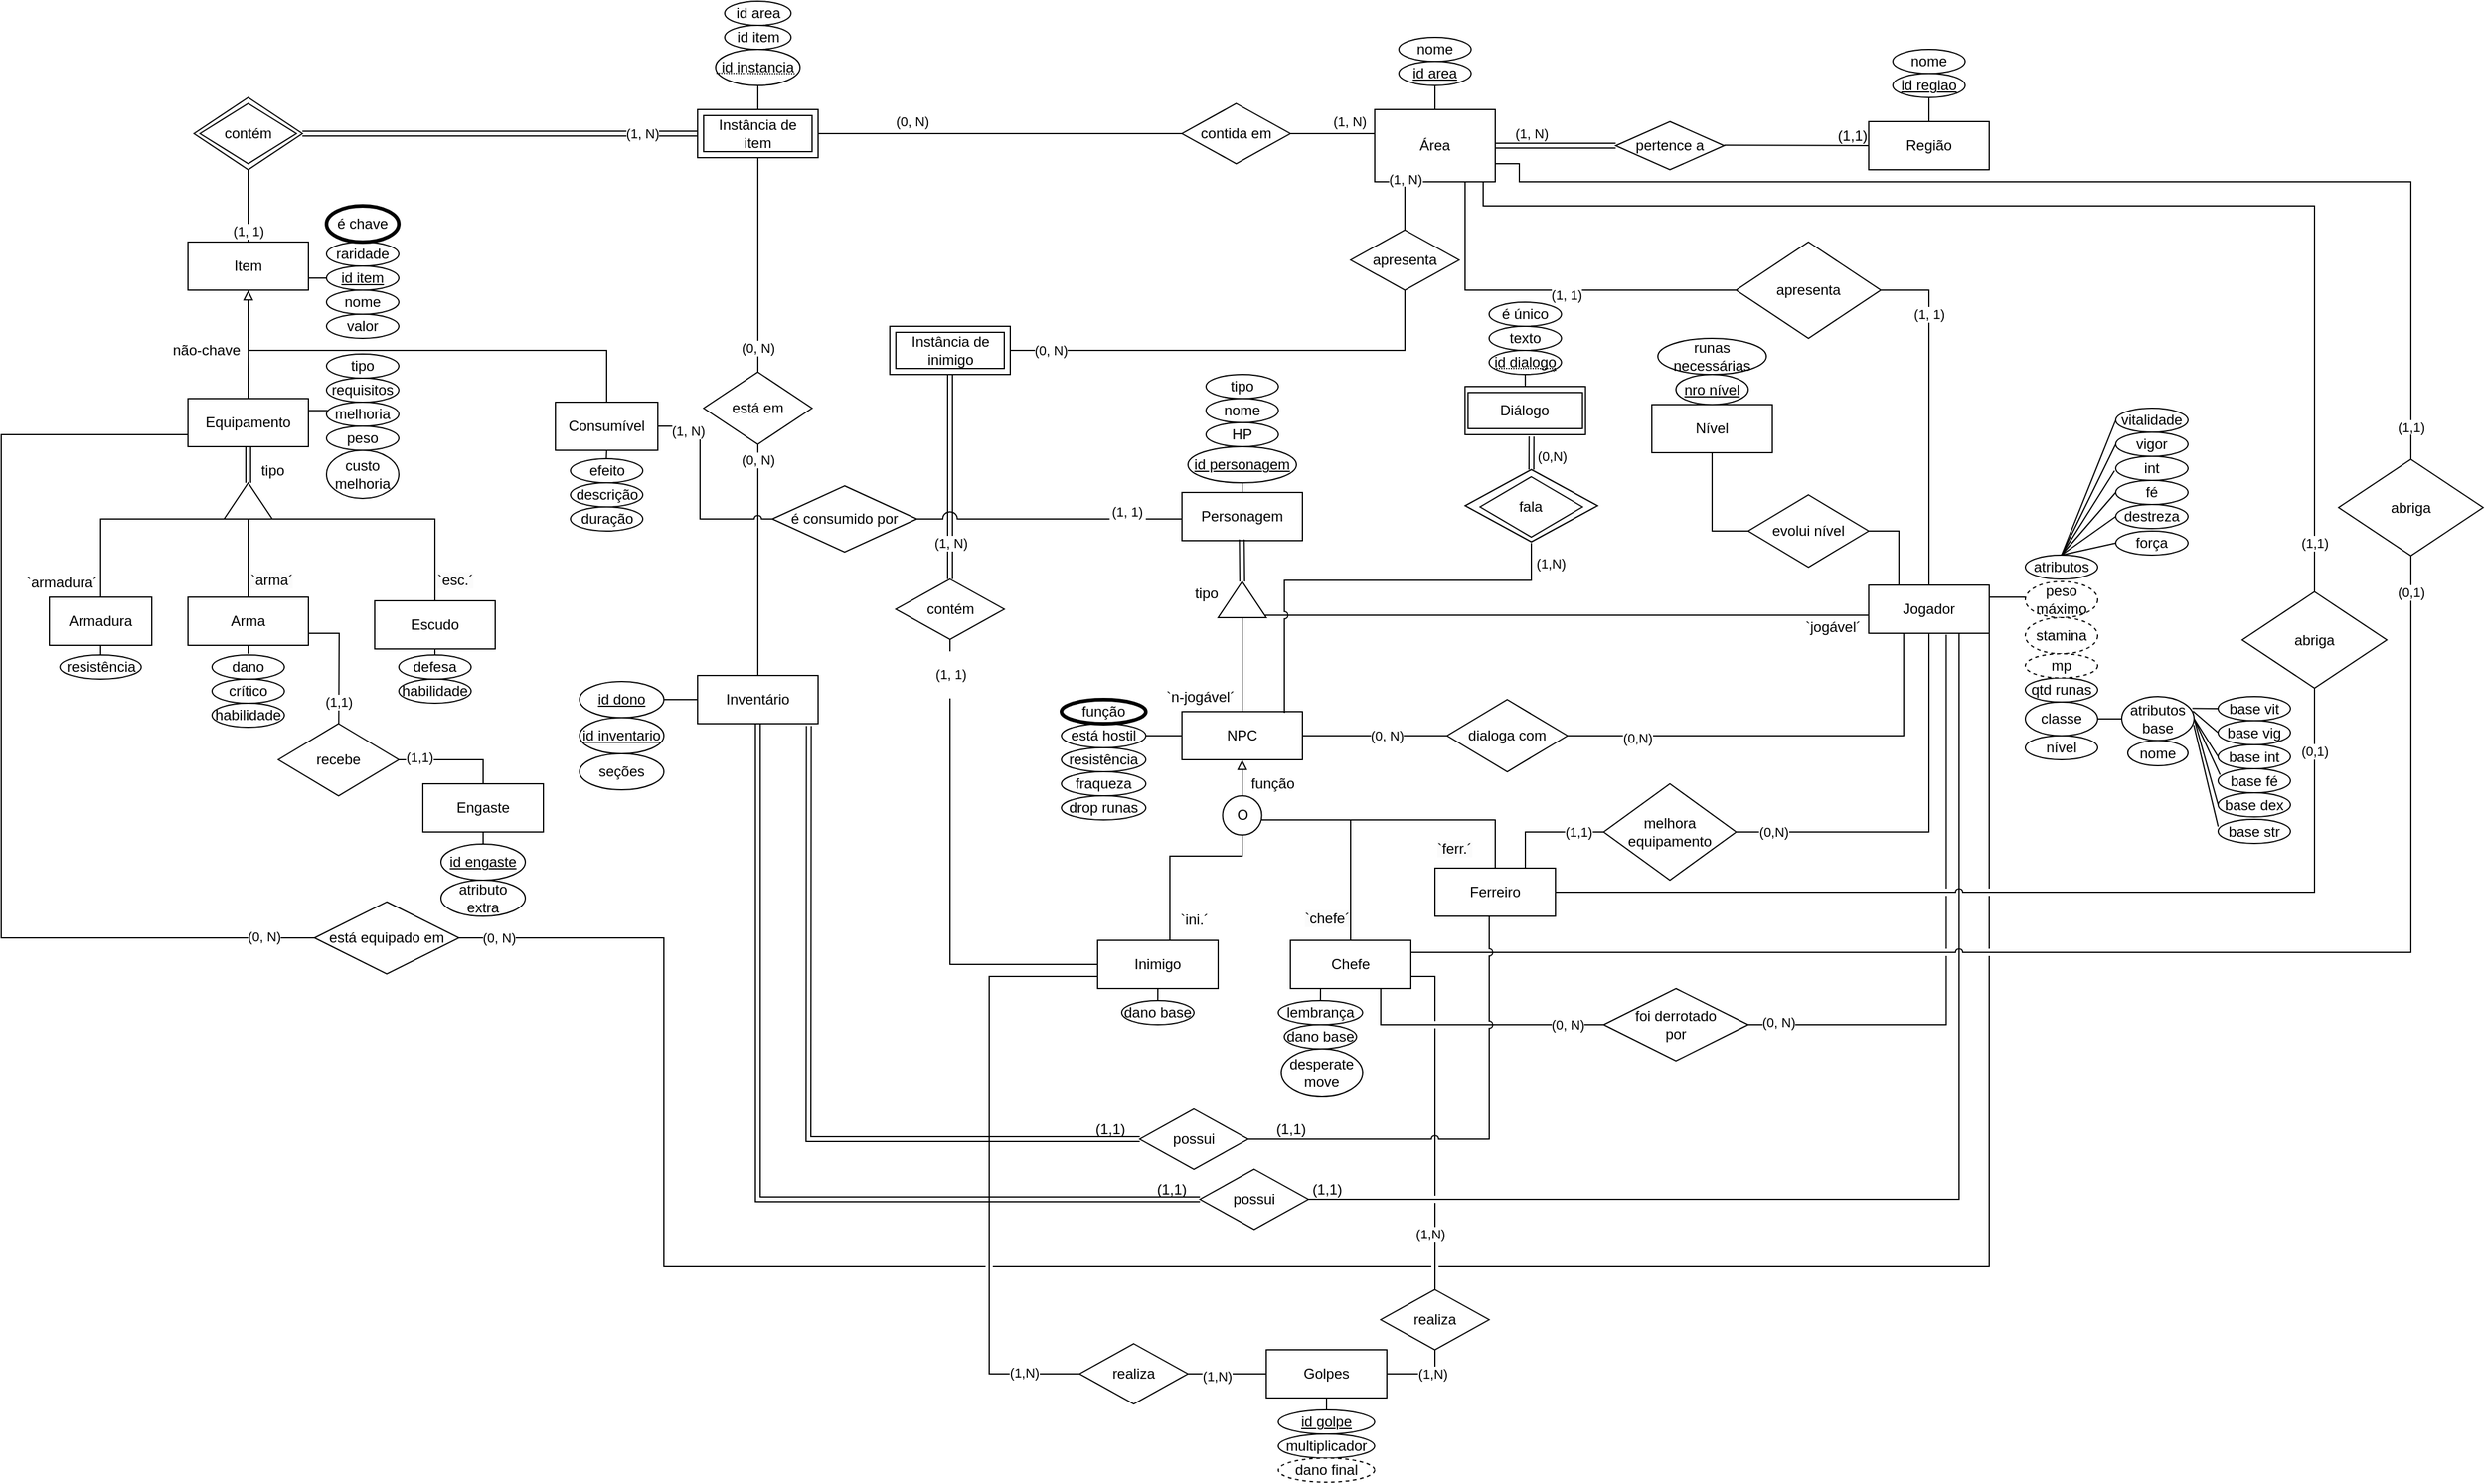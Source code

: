 <mxfile version="24.2.5" type="google">
  <diagram id="R2lEEEUBdFMjLlhIrx00" name="Page-1">
    <mxGraphModel grid="1" page="1" gridSize="10" guides="1" tooltips="1" connect="1" arrows="1" fold="1" pageScale="1" pageWidth="850" pageHeight="1100" math="0" shadow="0" extFonts="Permanent Marker^https://fonts.googleapis.com/css?family=Permanent+Marker">
      <root>
        <mxCell id="0" />
        <mxCell id="1" parent="0" />
        <mxCell id="dScH2W_Hxe0xNbkt_CX1-70" style="edgeStyle=orthogonalEdgeStyle;rounded=0;orthogonalLoop=1;jettySize=auto;html=1;exitX=0.5;exitY=0;exitDx=0;exitDy=0;entryX=0.5;entryY=1;entryDx=0;entryDy=0;endArrow=none;endFill=0;" edge="1" parent="1" source="dScH2W_Hxe0xNbkt_CX1-2" target="dScH2W_Hxe0xNbkt_CX1-69">
          <mxGeometry relative="1" as="geometry" />
        </mxCell>
        <mxCell id="dScH2W_Hxe0xNbkt_CX1-143" style="edgeStyle=orthogonalEdgeStyle;rounded=0;orthogonalLoop=1;jettySize=auto;html=1;endArrow=none;endFill=0;" edge="1" parent="1" source="dScH2W_Hxe0xNbkt_CX1-144">
          <mxGeometry relative="1" as="geometry">
            <mxPoint x="-172" y="710" as="targetPoint" />
          </mxGeometry>
        </mxCell>
        <mxCell id="dScH2W_Hxe0xNbkt_CX1-178" value="(0, N)" style="edgeLabel;html=1;align=center;verticalAlign=middle;resizable=0;points=[];" connectable="0" vertex="1" parent="dScH2W_Hxe0xNbkt_CX1-143">
          <mxGeometry x="0.744" y="-3" relative="1" as="geometry">
            <mxPoint x="3" y="-155" as="offset" />
          </mxGeometry>
        </mxCell>
        <mxCell id="dScH2W_Hxe0xNbkt_CX1-2" value="Instância de item" style="shape=ext;margin=3;double=1;whiteSpace=wrap;html=1;align=center;" vertex="1" parent="1">
          <mxGeometry x="-222" y="240" width="100" height="40" as="geometry" />
        </mxCell>
        <mxCell id="dScH2W_Hxe0xNbkt_CX1-96" style="edgeStyle=orthogonalEdgeStyle;rounded=0;orthogonalLoop=1;jettySize=auto;html=1;exitX=0.75;exitY=1;exitDx=0;exitDy=0;entryX=0;entryY=0.5;entryDx=0;entryDy=0;endArrow=none;endFill=0;" edge="1" parent="1" target="dScH2W_Hxe0xNbkt_CX1-58">
          <mxGeometry relative="1" as="geometry">
            <mxPoint x="420" y="300" as="sourcePoint" />
            <mxPoint x="490" y="470" as="targetPoint" />
            <Array as="points">
              <mxPoint x="420" y="280" />
              <mxPoint x="415" y="280" />
              <mxPoint x="415" y="390" />
            </Array>
          </mxGeometry>
        </mxCell>
        <mxCell id="dScH2W_Hxe0xNbkt_CX1-118" style="edgeStyle=orthogonalEdgeStyle;rounded=0;orthogonalLoop=1;jettySize=auto;html=1;entryX=0.5;entryY=0;entryDx=0;entryDy=0;endArrow=none;endFill=0;" edge="1" parent="1" source="dScH2W_Hxe0xNbkt_CX1-3" target="dScH2W_Hxe0xNbkt_CX1-116">
          <mxGeometry relative="1" as="geometry">
            <Array as="points">
              <mxPoint x="430" y="320" />
              <mxPoint x="1120" y="320" />
            </Array>
            <mxPoint x="640" y="300" as="sourcePoint" />
            <mxPoint x="1120.0" y="637" as="targetPoint" />
          </mxGeometry>
        </mxCell>
        <mxCell id="dScH2W_Hxe0xNbkt_CX1-119" value="(1,1)" style="edgeLabel;html=1;align=center;verticalAlign=middle;resizable=0;points=[];" connectable="0" vertex="1" parent="dScH2W_Hxe0xNbkt_CX1-118">
          <mxGeometry x="-0.954" relative="1" as="geometry">
            <mxPoint x="686" y="280" as="offset" />
          </mxGeometry>
        </mxCell>
        <mxCell id="dScH2W_Hxe0xNbkt_CX1-163" style="edgeStyle=orthogonalEdgeStyle;rounded=0;orthogonalLoop=1;jettySize=auto;html=1;exitX=1;exitY=0.75;exitDx=0;exitDy=0;endArrow=none;endFill=0;entryX=0.5;entryY=0;entryDx=0;entryDy=0;" edge="1" parent="1" source="dScH2W_Hxe0xNbkt_CX1-3" target="dScH2W_Hxe0xNbkt_CX1-162">
          <mxGeometry relative="1" as="geometry">
            <Array as="points">
              <mxPoint x="460" y="285" />
              <mxPoint x="460" y="300" />
              <mxPoint x="1200" y="300" />
            </Array>
          </mxGeometry>
        </mxCell>
        <mxCell id="dScH2W_Hxe0xNbkt_CX1-3" value="Área" style="whiteSpace=wrap;html=1;align=center;" vertex="1" parent="1">
          <mxGeometry x="340" y="240" width="100" height="60" as="geometry" />
        </mxCell>
        <mxCell id="dScH2W_Hxe0xNbkt_CX1-187" style="edgeStyle=orthogonalEdgeStyle;rounded=0;orthogonalLoop=1;jettySize=auto;html=1;exitX=1;exitY=0.75;exitDx=0;exitDy=0;entryX=0;entryY=0.5;entryDx=0;entryDy=0;endArrow=none;endFill=0;" edge="1" parent="1" source="dScH2W_Hxe0xNbkt_CX1-4" target="dScH2W_Hxe0xNbkt_CX1-65">
          <mxGeometry relative="1" as="geometry" />
        </mxCell>
        <mxCell id="dScH2W_Hxe0xNbkt_CX1-188" style="edgeStyle=orthogonalEdgeStyle;rounded=0;orthogonalLoop=1;jettySize=auto;html=1;endArrow=none;endFill=0;startArrow=block;startFill=0;" edge="1" parent="1" source="dScH2W_Hxe0xNbkt_CX1-4">
          <mxGeometry relative="1" as="geometry">
            <mxPoint x="-595" y="440" as="targetPoint" />
          </mxGeometry>
        </mxCell>
        <mxCell id="dScH2W_Hxe0xNbkt_CX1-4" value="Item" style="whiteSpace=wrap;html=1;align=center;" vertex="1" parent="1">
          <mxGeometry x="-645" y="350" width="100" height="40" as="geometry" />
        </mxCell>
        <mxCell id="dScH2W_Hxe0xNbkt_CX1-52" style="edgeStyle=orthogonalEdgeStyle;rounded=0;orthogonalLoop=1;jettySize=auto;html=1;exitX=0.5;exitY=0;exitDx=0;exitDy=0;entryX=0.5;entryY=1;entryDx=0;entryDy=0;endArrow=none;endFill=0;" edge="1" parent="1" source="dScH2W_Hxe0xNbkt_CX1-5" target="dScH2W_Hxe0xNbkt_CX1-51">
          <mxGeometry relative="1" as="geometry" />
        </mxCell>
        <mxCell id="dScH2W_Hxe0xNbkt_CX1-5" value="Região" style="whiteSpace=wrap;html=1;align=center;" vertex="1" parent="1">
          <mxGeometry x="750" y="250" width="100" height="40" as="geometry" />
        </mxCell>
        <mxCell id="dScH2W_Hxe0xNbkt_CX1-6" value="Personagem" style="whiteSpace=wrap;html=1;align=center;" vertex="1" parent="1">
          <mxGeometry x="180" y="558" width="100" height="40" as="geometry" />
        </mxCell>
        <mxCell id="dScH2W_Hxe0xNbkt_CX1-7" value="" style="endArrow=none;html=1;rounded=0;entryX=0;entryY=0.5;entryDx=0;entryDy=0;" edge="1" parent="1" target="dScH2W_Hxe0xNbkt_CX1-5">
          <mxGeometry relative="1" as="geometry">
            <mxPoint x="630" y="269.66" as="sourcePoint" />
            <mxPoint x="730" y="270" as="targetPoint" />
          </mxGeometry>
        </mxCell>
        <mxCell id="dScH2W_Hxe0xNbkt_CX1-30" style="edgeStyle=orthogonalEdgeStyle;rounded=0;orthogonalLoop=1;jettySize=auto;html=1;entryX=0.5;entryY=0;entryDx=0;entryDy=0;endArrow=none;endFill=0;" edge="1" parent="1">
          <mxGeometry relative="1" as="geometry">
            <mxPoint x="-595" y="290" as="sourcePoint" />
            <mxPoint x="-595" y="350" as="targetPoint" />
          </mxGeometry>
        </mxCell>
        <mxCell id="dScH2W_Hxe0xNbkt_CX1-36" value="(1, 1)" style="edgeLabel;html=1;align=center;verticalAlign=middle;resizable=0;points=[];" connectable="0" vertex="1" parent="dScH2W_Hxe0xNbkt_CX1-30">
          <mxGeometry x="0.644" relative="1" as="geometry">
            <mxPoint y="1" as="offset" />
          </mxGeometry>
        </mxCell>
        <mxCell id="dScH2W_Hxe0xNbkt_CX1-8" value="contém" style="shape=rhombus;perimeter=rhombusPerimeter;whiteSpace=wrap;html=1;align=center;" vertex="1" parent="1">
          <mxGeometry x="-640" y="230" width="90" height="60" as="geometry" />
        </mxCell>
        <mxCell id="dScH2W_Hxe0xNbkt_CX1-25" style="edgeStyle=orthogonalEdgeStyle;rounded=0;orthogonalLoop=1;jettySize=auto;html=1;entryX=1;entryY=0.5;entryDx=0;entryDy=0;endArrow=none;endFill=0;" edge="1" parent="1" source="dScH2W_Hxe0xNbkt_CX1-9" target="dScH2W_Hxe0xNbkt_CX1-2">
          <mxGeometry relative="1" as="geometry" />
        </mxCell>
        <mxCell id="dScH2W_Hxe0xNbkt_CX1-26" value="(0, N)" style="edgeLabel;html=1;align=center;verticalAlign=middle;resizable=0;points=[];" connectable="0" vertex="1" parent="dScH2W_Hxe0xNbkt_CX1-25">
          <mxGeometry x="0.496" y="1" relative="1" as="geometry">
            <mxPoint x="2" y="-11" as="offset" />
          </mxGeometry>
        </mxCell>
        <mxCell id="dScH2W_Hxe0xNbkt_CX1-9" value="contida em" style="shape=rhombus;perimeter=rhombusPerimeter;whiteSpace=wrap;html=1;align=center;" vertex="1" parent="1">
          <mxGeometry x="180" y="235" width="90" height="50" as="geometry" />
        </mxCell>
        <mxCell id="dScH2W_Hxe0xNbkt_CX1-10" value="pertence a" style="shape=rhombus;perimeter=rhombusPerimeter;whiteSpace=wrap;html=1;align=center;" vertex="1" parent="1">
          <mxGeometry x="540" y="250" width="90" height="40" as="geometry" />
        </mxCell>
        <mxCell id="dScH2W_Hxe0xNbkt_CX1-11" value="" style="shape=link;html=1;rounded=0;entryX=1;entryY=0.5;entryDx=0;entryDy=0;exitX=0;exitY=0.5;exitDx=0;exitDy=0;" edge="1" parent="1" source="dScH2W_Hxe0xNbkt_CX1-10" target="dScH2W_Hxe0xNbkt_CX1-3">
          <mxGeometry relative="1" as="geometry">
            <mxPoint x="470" y="290" as="sourcePoint" />
            <mxPoint x="630" y="290" as="targetPoint" />
          </mxGeometry>
        </mxCell>
        <mxCell id="dScH2W_Hxe0xNbkt_CX1-21" value="(1, N)" style="edgeLabel;html=1;align=center;verticalAlign=middle;resizable=0;points=[];" connectable="0" vertex="1" parent="dScH2W_Hxe0xNbkt_CX1-11">
          <mxGeometry x="-0.395" y="1" relative="1" as="geometry">
            <mxPoint x="-40" y="-11" as="offset" />
          </mxGeometry>
        </mxCell>
        <mxCell id="dScH2W_Hxe0xNbkt_CX1-19" value="(1,1)" style="resizable=0;html=1;whiteSpace=wrap;align=right;verticalAlign=bottom;" connectable="0" vertex="1" parent="1">
          <mxGeometry x="750.0" y="270" as="geometry" />
        </mxCell>
        <mxCell id="dScH2W_Hxe0xNbkt_CX1-23" value="" style="endArrow=none;html=1;rounded=0;exitX=1;exitY=0.5;exitDx=0;exitDy=0;" edge="1" parent="1" source="dScH2W_Hxe0xNbkt_CX1-9">
          <mxGeometry relative="1" as="geometry">
            <mxPoint x="300" y="260.0" as="sourcePoint" />
            <mxPoint x="340" y="260" as="targetPoint" />
          </mxGeometry>
        </mxCell>
        <mxCell id="dScH2W_Hxe0xNbkt_CX1-24" value="(1, N)" style="edgeLabel;html=1;align=center;verticalAlign=middle;resizable=0;points=[];" connectable="0" vertex="1" parent="dScH2W_Hxe0xNbkt_CX1-23">
          <mxGeometry x="0.391" y="-1" relative="1" as="geometry">
            <mxPoint y="-11" as="offset" />
          </mxGeometry>
        </mxCell>
        <mxCell id="dScH2W_Hxe0xNbkt_CX1-33" style="edgeStyle=orthogonalEdgeStyle;rounded=0;orthogonalLoop=1;jettySize=auto;html=1;endArrow=none;endFill=0;" edge="1" parent="1" target="dScH2W_Hxe0xNbkt_CX1-3">
          <mxGeometry relative="1" as="geometry">
            <mxPoint x="390.0" y="220" as="sourcePoint" />
            <Array as="points">
              <mxPoint x="390" y="241" />
              <mxPoint x="390" y="241" />
            </Array>
          </mxGeometry>
        </mxCell>
        <mxCell id="dScH2W_Hxe0xNbkt_CX1-35" value="&lt;u&gt;id area&lt;/u&gt;" style="ellipse;whiteSpace=wrap;html=1;align=center;" vertex="1" parent="1">
          <mxGeometry x="360" y="200" width="60" height="20" as="geometry" />
        </mxCell>
        <mxCell id="dScH2W_Hxe0xNbkt_CX1-78" style="edgeStyle=orthogonalEdgeStyle;rounded=0;orthogonalLoop=1;jettySize=auto;html=1;exitX=0.5;exitY=1;exitDx=0;exitDy=0;entryX=0.5;entryY=0;entryDx=0;entryDy=0;endArrow=none;endFill=0;startArrow=none;startFill=0;" edge="1" parent="1" source="UDEJtk1ZJzYtTqM5U6Q_-94" target="dScH2W_Hxe0xNbkt_CX1-62">
          <mxGeometry relative="1" as="geometry">
            <Array as="points">
              <mxPoint x="230" y="860" />
              <mxPoint x="170" y="860" />
              <mxPoint x="170" y="930" />
            </Array>
          </mxGeometry>
        </mxCell>
        <mxCell id="dScH2W_Hxe0xNbkt_CX1-136" style="edgeStyle=orthogonalEdgeStyle;rounded=0;orthogonalLoop=1;jettySize=auto;html=1;exitX=0;exitY=0.5;exitDx=0;exitDy=0;entryX=1;entryY=0.5;entryDx=0;entryDy=0;endArrow=none;endFill=0;" edge="1" parent="1" source="dScH2W_Hxe0xNbkt_CX1-37" target="dScH2W_Hxe0xNbkt_CX1-132">
          <mxGeometry relative="1" as="geometry" />
        </mxCell>
        <mxCell id="dScH2W_Hxe0xNbkt_CX1-166" style="edgeStyle=orthogonalEdgeStyle;rounded=0;orthogonalLoop=1;jettySize=auto;html=1;endArrow=none;endFill=0;entryX=0;entryY=0.5;entryDx=0;entryDy=0;" edge="1" parent="1" source="dScH2W_Hxe0xNbkt_CX1-37" target="dScH2W_Hxe0xNbkt_CX1-167">
          <mxGeometry relative="1" as="geometry">
            <mxPoint x="350" y="760" as="targetPoint" />
          </mxGeometry>
        </mxCell>
        <mxCell id="dScH2W_Hxe0xNbkt_CX1-172" value="&lt;span style=&quot;color: rgba(0, 0, 0, 0); font-family: monospace; font-size: 0px; text-align: start; background-color: rgb(251, 251, 251);&quot;&gt;%3CmxGraphModel%3E%3Croot%3E%3CmxCell%20id%3D%220%22%2F%3E%3CmxCell%20id%3D%221%22%20parent%3D%220%22%2F%3E%3CmxCell%20id%3D%222%22%20value%3D%22(1%2C1)%22%20style%3D%22edgeLabel%3Bhtml%3D1%3Balign%3Dcenter%3BverticalAlign%3Dmiddle%3Bresizable%3D0%3Bpoints%3D%5B%5D%3B%22%20vertex%3D%221%22%20connectable%3D%220%22%20parent%3D%221%22%3E%3CmxGeometry%20x%3D%22449.857%22%20y%3D%22760%22%20as%3D%22geometry%22%2F%3E%3C%2FmxCell%3E%3C%2Froot%3E%3C%2FmxGraphModel%3E&lt;/span&gt;" style="edgeLabel;html=1;align=center;verticalAlign=middle;resizable=0;points=[];" connectable="0" vertex="1" parent="dScH2W_Hxe0xNbkt_CX1-166">
          <mxGeometry x="-0.038" y="1" relative="1" as="geometry">
            <mxPoint as="offset" />
          </mxGeometry>
        </mxCell>
        <mxCell id="dScH2W_Hxe0xNbkt_CX1-173" value="(0, N)" style="edgeLabel;html=1;align=center;verticalAlign=middle;resizable=0;points=[];" connectable="0" vertex="1" parent="dScH2W_Hxe0xNbkt_CX1-166">
          <mxGeometry x="0.084" relative="1" as="geometry">
            <mxPoint x="5" as="offset" />
          </mxGeometry>
        </mxCell>
        <mxCell id="dScH2W_Hxe0xNbkt_CX1-37" value="NPC" style="whiteSpace=wrap;html=1;align=center;" vertex="1" parent="1">
          <mxGeometry x="180" y="740" width="100" height="40" as="geometry" />
        </mxCell>
        <mxCell id="dScH2W_Hxe0xNbkt_CX1-39" value="nome" style="ellipse;whiteSpace=wrap;html=1;align=center;" vertex="1" parent="1">
          <mxGeometry x="770" y="190" width="60" height="20" as="geometry" />
        </mxCell>
        <mxCell id="dScH2W_Hxe0xNbkt_CX1-49" value="nome" style="ellipse;whiteSpace=wrap;html=1;align=center;" vertex="1" parent="1">
          <mxGeometry x="360" y="180" width="60" height="20" as="geometry" />
        </mxCell>
        <mxCell id="dScH2W_Hxe0xNbkt_CX1-51" value="&lt;u&gt;id regiao&lt;/u&gt;" style="ellipse;whiteSpace=wrap;html=1;align=center;" vertex="1" parent="1">
          <mxGeometry x="770" y="210" width="60" height="20" as="geometry" />
        </mxCell>
        <mxCell id="dScH2W_Hxe0xNbkt_CX1-54" value="" style="shape=link;html=1;rounded=0;entryX=0;entryY=0.5;entryDx=0;entryDy=0;exitX=1;exitY=0.5;exitDx=0;exitDy=0;" edge="1" parent="1" source="dScH2W_Hxe0xNbkt_CX1-8" target="dScH2W_Hxe0xNbkt_CX1-2">
          <mxGeometry relative="1" as="geometry">
            <mxPoint x="255" y="320" as="sourcePoint" />
            <mxPoint x="-442" y="260" as="targetPoint" />
          </mxGeometry>
        </mxCell>
        <mxCell id="dScH2W_Hxe0xNbkt_CX1-56" value="(1, N)" style="edgeLabel;html=1;align=center;verticalAlign=middle;resizable=0;points=[];" connectable="0" vertex="1" parent="dScH2W_Hxe0xNbkt_CX1-54">
          <mxGeometry x="0.719" relative="1" as="geometry">
            <mxPoint as="offset" />
          </mxGeometry>
        </mxCell>
        <mxCell id="dScH2W_Hxe0xNbkt_CX1-84" value="&lt;br&gt;&lt;span style=&quot;color: rgb(0, 0, 0); font-family: Helvetica; font-size: 11px; font-style: normal; font-variant-ligatures: normal; font-variant-caps: normal; font-weight: 400; letter-spacing: normal; orphans: 2; text-align: center; text-indent: 0px; text-transform: none; widows: 2; word-spacing: 0px; -webkit-text-stroke-width: 0px; white-space: nowrap; background-color: rgb(255, 255, 255); text-decoration-thickness: initial; text-decoration-style: initial; text-decoration-color: initial; display: inline !important; float: none;&quot;&gt;(0, N)&lt;/span&gt;&lt;div&gt;&lt;br/&gt;&lt;/div&gt;" style="edgeStyle=orthogonalEdgeStyle;rounded=0;orthogonalLoop=1;jettySize=auto;html=1;exitX=0.5;exitY=1;exitDx=0;exitDy=0;endArrow=none;endFill=0;entryX=1;entryY=0.5;entryDx=0;entryDy=0;" edge="1" parent="1" source="dScH2W_Hxe0xNbkt_CX1-57" target="dScH2W_Hxe0xNbkt_CX1-85">
          <mxGeometry x="0.826" relative="1" as="geometry">
            <mxPoint x="309.3" y="429.68" as="sourcePoint" />
            <mxPoint x="60" y="460" as="targetPoint" />
            <Array as="points">
              <mxPoint x="365" y="440" />
            </Array>
            <mxPoint as="offset" />
          </mxGeometry>
        </mxCell>
        <mxCell id="dScH2W_Hxe0xNbkt_CX1-88" style="edgeStyle=orthogonalEdgeStyle;rounded=0;orthogonalLoop=1;jettySize=auto;html=1;entryX=0.25;entryY=1;entryDx=0;entryDy=0;endArrow=none;endFill=0;" edge="1" parent="1" source="dScH2W_Hxe0xNbkt_CX1-57" target="dScH2W_Hxe0xNbkt_CX1-3">
          <mxGeometry relative="1" as="geometry" />
        </mxCell>
        <mxCell id="dScH2W_Hxe0xNbkt_CX1-57" value="apresenta" style="shape=rhombus;perimeter=rhombusPerimeter;whiteSpace=wrap;html=1;align=center;" vertex="1" parent="1">
          <mxGeometry x="320" y="340" width="90" height="50" as="geometry" />
        </mxCell>
        <mxCell id="dScH2W_Hxe0xNbkt_CX1-111" style="edgeStyle=orthogonalEdgeStyle;rounded=0;orthogonalLoop=1;jettySize=auto;html=1;endArrow=none;endFill=0;" edge="1" parent="1" source="dScH2W_Hxe0xNbkt_CX1-58" target="dScH2W_Hxe0xNbkt_CX1-60">
          <mxGeometry relative="1" as="geometry">
            <Array as="points">
              <mxPoint x="800" y="390" />
            </Array>
          </mxGeometry>
        </mxCell>
        <mxCell id="dScH2W_Hxe0xNbkt_CX1-112" value="(1, 1)" style="edgeLabel;html=1;align=center;verticalAlign=middle;resizable=0;points=[];" connectable="0" vertex="1" parent="dScH2W_Hxe0xNbkt_CX1-111">
          <mxGeometry x="-0.529" y="1" relative="1" as="geometry">
            <mxPoint x="-1" y="-7" as="offset" />
          </mxGeometry>
        </mxCell>
        <mxCell id="dScH2W_Hxe0xNbkt_CX1-58" value="apresenta" style="shape=rhombus;perimeter=rhombusPerimeter;whiteSpace=wrap;html=1;align=center;" vertex="1" parent="1">
          <mxGeometry x="640" y="350" width="120" height="80" as="geometry" />
        </mxCell>
        <mxCell id="dScH2W_Hxe0xNbkt_CX1-148" style="edgeStyle=orthogonalEdgeStyle;rounded=0;orthogonalLoop=1;jettySize=auto;html=1;endArrow=none;endFill=0;entryX=1;entryY=0.5;entryDx=0;entryDy=0;exitX=0.75;exitY=1;exitDx=0;exitDy=0;" edge="1" parent="1" target="dScH2W_Hxe0xNbkt_CX1-149" source="dScH2W_Hxe0xNbkt_CX1-60">
          <mxGeometry relative="1" as="geometry">
            <mxPoint x="284.95" y="1150" as="targetPoint" />
            <Array as="points">
              <mxPoint x="825" y="1145" />
            </Array>
            <mxPoint x="500.01" y="715" as="sourcePoint" />
          </mxGeometry>
        </mxCell>
        <mxCell id="UDEJtk1ZJzYtTqM5U6Q_-4" style="edgeStyle=orthogonalEdgeStyle;rounded=0;orthogonalLoop=1;jettySize=auto;html=1;exitX=0.5;exitY=1;exitDx=0;exitDy=0;entryX=0.75;entryY=0;entryDx=0;entryDy=0;endArrow=none;endFill=0;" edge="1" parent="1" source="UDEJtk1ZJzYtTqM5U6Q_-5" target="dScH2W_Hxe0xNbkt_CX1-64">
          <mxGeometry relative="1" as="geometry">
            <Array as="points">
              <mxPoint x="585" y="840" />
              <mxPoint x="465" y="840" />
            </Array>
          </mxGeometry>
        </mxCell>
        <mxCell id="UDEJtk1ZJzYtTqM5U6Q_-100" value="(1,1)" style="edgeLabel;html=1;align=center;verticalAlign=middle;resizable=0;points=[];" connectable="0" vertex="1" parent="UDEJtk1ZJzYtTqM5U6Q_-4">
          <mxGeometry x="0.22" y="-3" relative="1" as="geometry">
            <mxPoint y="3" as="offset" />
          </mxGeometry>
        </mxCell>
        <mxCell id="UDEJtk1ZJzYtTqM5U6Q_-58" style="edgeStyle=orthogonalEdgeStyle;rounded=0;orthogonalLoop=1;jettySize=auto;html=1;exitX=0.25;exitY=0;exitDx=0;exitDy=0;entryX=1;entryY=0.5;entryDx=0;entryDy=0;endArrow=none;endFill=0;" edge="1" parent="1" source="dScH2W_Hxe0xNbkt_CX1-60" target="UDEJtk1ZJzYtTqM5U6Q_-57">
          <mxGeometry relative="1" as="geometry" />
        </mxCell>
        <mxCell id="UDEJtk1ZJzYtTqM5U6Q_-60" style="edgeStyle=orthogonalEdgeStyle;rounded=0;orthogonalLoop=1;jettySize=auto;html=1;exitX=1;exitY=0.25;exitDx=0;exitDy=0;entryX=0;entryY=0.5;entryDx=0;entryDy=0;endArrow=none;endFill=0;" edge="1" parent="1" source="dScH2W_Hxe0xNbkt_CX1-60" target="dScH2W_Hxe0xNbkt_CX1-137">
          <mxGeometry relative="1" as="geometry" />
        </mxCell>
        <mxCell id="dScH2W_Hxe0xNbkt_CX1-60" value="Jogador" style="whiteSpace=wrap;html=1;align=center;" vertex="1" parent="1">
          <mxGeometry x="750" y="635" width="100" height="40" as="geometry" />
        </mxCell>
        <mxCell id="UDEJtk1ZJzYtTqM5U6Q_-147" style="edgeStyle=orthogonalEdgeStyle;rounded=0;orthogonalLoop=1;jettySize=auto;html=1;exitX=0;exitY=0.75;exitDx=0;exitDy=0;jumpStyle=arc;endArrow=none;endFill=0;entryX=0;entryY=0.5;entryDx=0;entryDy=0;" edge="1" parent="1" source="dScH2W_Hxe0xNbkt_CX1-62" target="UDEJtk1ZJzYtTqM5U6Q_-148">
          <mxGeometry relative="1" as="geometry">
            <mxPoint x="50" y="1291.429" as="targetPoint" />
            <Array as="points">
              <mxPoint x="20" y="960" />
              <mxPoint x="20" y="1290" />
            </Array>
          </mxGeometry>
        </mxCell>
        <mxCell id="UDEJtk1ZJzYtTqM5U6Q_-152" value="(1,N)" style="edgeLabel;html=1;align=center;verticalAlign=middle;resizable=0;points=[];" connectable="0" vertex="1" parent="UDEJtk1ZJzYtTqM5U6Q_-147">
          <mxGeometry x="0.381" y="1" relative="1" as="geometry">
            <mxPoint as="offset" />
          </mxGeometry>
        </mxCell>
        <mxCell id="dScH2W_Hxe0xNbkt_CX1-62" value="Inimigo" style="whiteSpace=wrap;html=1;align=center;" vertex="1" parent="1">
          <mxGeometry x="110" y="930" width="100" height="40" as="geometry" />
        </mxCell>
        <mxCell id="dScH2W_Hxe0xNbkt_CX1-115" style="edgeStyle=orthogonalEdgeStyle;rounded=0;orthogonalLoop=1;jettySize=auto;html=1;exitX=1;exitY=0.25;exitDx=0;exitDy=0;endArrow=none;endFill=0;jumpStyle=arc;" edge="1" parent="1" source="dScH2W_Hxe0xNbkt_CX1-63">
          <mxGeometry relative="1" as="geometry">
            <mxPoint x="1180" y="940" as="targetPoint" />
          </mxGeometry>
        </mxCell>
        <mxCell id="mH4HoBM8ynbCVSl0BI3J-2" style="edgeStyle=orthogonalEdgeStyle;rounded=0;orthogonalLoop=1;jettySize=auto;html=1;exitX=0.25;exitY=1;exitDx=0;exitDy=0;endArrow=none;endFill=0;entryX=0.5;entryY=0;entryDx=0;entryDy=0;" edge="1" parent="1" source="dScH2W_Hxe0xNbkt_CX1-63" target="mH4HoBM8ynbCVSl0BI3J-4">
          <mxGeometry relative="1" as="geometry">
            <mxPoint x="295.286" y="980" as="targetPoint" />
          </mxGeometry>
        </mxCell>
        <mxCell id="UDEJtk1ZJzYtTqM5U6Q_-36" style="edgeStyle=orthogonalEdgeStyle;rounded=0;orthogonalLoop=1;jettySize=auto;html=1;exitX=0.75;exitY=1;exitDx=0;exitDy=0;entryX=0;entryY=0.5;entryDx=0;entryDy=0;endArrow=none;endFill=0;" edge="1" parent="1" source="dScH2W_Hxe0xNbkt_CX1-63" target="UDEJtk1ZJzYtTqM5U6Q_-35">
          <mxGeometry relative="1" as="geometry" />
        </mxCell>
        <mxCell id="UDEJtk1ZJzYtTqM5U6Q_-38" value="(0, N)" style="edgeLabel;html=1;align=center;verticalAlign=middle;resizable=0;points=[];" connectable="0" vertex="1" parent="UDEJtk1ZJzYtTqM5U6Q_-36">
          <mxGeometry x="-0.378" relative="1" as="geometry">
            <mxPoint x="118" as="offset" />
          </mxGeometry>
        </mxCell>
        <mxCell id="UDEJtk1ZJzYtTqM5U6Q_-160" style="edgeStyle=orthogonalEdgeStyle;rounded=0;orthogonalLoop=1;jettySize=auto;html=1;exitX=1;exitY=0.75;exitDx=0;exitDy=0;entryX=1;entryY=0.5;entryDx=0;entryDy=0;jumpStyle=gap;endArrow=none;endFill=0;" edge="1" parent="1" source="dScH2W_Hxe0xNbkt_CX1-63" target="UDEJtk1ZJzYtTqM5U6Q_-148">
          <mxGeometry relative="1" as="geometry" />
        </mxCell>
        <mxCell id="UDEJtk1ZJzYtTqM5U6Q_-163" value="(1,N)" style="edgeLabel;html=1;align=center;verticalAlign=middle;resizable=0;points=[];" connectable="0" vertex="1" parent="UDEJtk1ZJzYtTqM5U6Q_-160">
          <mxGeometry x="0.805" relative="1" as="geometry">
            <mxPoint as="offset" />
          </mxGeometry>
        </mxCell>
        <mxCell id="dScH2W_Hxe0xNbkt_CX1-63" value="Chefe" style="whiteSpace=wrap;html=1;align=center;" vertex="1" parent="1">
          <mxGeometry x="270" y="930" width="100" height="40" as="geometry" />
        </mxCell>
        <mxCell id="dScH2W_Hxe0xNbkt_CX1-114" style="edgeStyle=orthogonalEdgeStyle;rounded=0;orthogonalLoop=1;jettySize=auto;html=1;exitX=1;exitY=0.5;exitDx=0;exitDy=0;endArrow=none;endFill=0;entryX=0.5;entryY=1;entryDx=0;entryDy=0;jumpStyle=arc;" edge="1" parent="1" target="dScH2W_Hxe0xNbkt_CX1-116" source="dScH2W_Hxe0xNbkt_CX1-64">
          <mxGeometry relative="1" as="geometry">
            <mxPoint x="720" y="730" as="targetPoint" />
            <mxPoint x="490" y="900" as="sourcePoint" />
            <Array as="points">
              <mxPoint x="1120" y="890" />
            </Array>
          </mxGeometry>
        </mxCell>
        <mxCell id="dScH2W_Hxe0xNbkt_CX1-120" value="(0,1)" style="edgeLabel;html=1;align=center;verticalAlign=middle;resizable=0;points=[];" connectable="0" vertex="1" parent="dScH2W_Hxe0xNbkt_CX1-114">
          <mxGeometry x="0.812" y="-1" relative="1" as="geometry">
            <mxPoint x="-1" y="-23" as="offset" />
          </mxGeometry>
        </mxCell>
        <mxCell id="dScH2W_Hxe0xNbkt_CX1-155" style="edgeStyle=orthogonalEdgeStyle;rounded=0;orthogonalLoop=1;jettySize=auto;html=1;endArrow=none;endFill=0;entryX=1;entryY=0.5;entryDx=0;entryDy=0;jumpStyle=arc;" edge="1" parent="1" target="dScH2W_Hxe0xNbkt_CX1-159">
          <mxGeometry relative="1" as="geometry">
            <mxPoint x="435" y="877.49" as="sourcePoint" />
            <mxPoint x="210" y="1022.49" as="targetPoint" />
            <Array as="points">
              <mxPoint x="435" y="1095" />
            </Array>
          </mxGeometry>
        </mxCell>
        <mxCell id="dScH2W_Hxe0xNbkt_CX1-64" value="Ferreiro" style="whiteSpace=wrap;html=1;align=center;" vertex="1" parent="1">
          <mxGeometry x="390" y="870" width="100" height="40" as="geometry" />
        </mxCell>
        <mxCell id="dScH2W_Hxe0xNbkt_CX1-65" value="&lt;u&gt;id item&lt;/u&gt;" style="ellipse;whiteSpace=wrap;html=1;align=center;" vertex="1" parent="1">
          <mxGeometry x="-530" y="370" width="60" height="20" as="geometry" />
        </mxCell>
        <mxCell id="dScH2W_Hxe0xNbkt_CX1-67" value="nome" style="ellipse;whiteSpace=wrap;html=1;align=center;" vertex="1" parent="1">
          <mxGeometry x="-530" y="390" width="60" height="20" as="geometry" />
        </mxCell>
        <mxCell id="dScH2W_Hxe0xNbkt_CX1-68" value="valor" style="ellipse;whiteSpace=wrap;html=1;align=center;" vertex="1" parent="1">
          <mxGeometry x="-530" y="410" width="60" height="20" as="geometry" />
        </mxCell>
        <mxCell id="dScH2W_Hxe0xNbkt_CX1-69" value="id instancia" style="ellipse;whiteSpace=wrap;html=1;align=center;" vertex="1" parent="1">
          <mxGeometry x="-207" y="190" width="70" height="30" as="geometry" />
        </mxCell>
        <mxCell id="dScH2W_Hxe0xNbkt_CX1-72" value="id item" style="ellipse;whiteSpace=wrap;html=1;align=center;" vertex="1" parent="1">
          <mxGeometry x="-199.5" y="170" width="55" height="20" as="geometry" />
        </mxCell>
        <mxCell id="dScH2W_Hxe0xNbkt_CX1-75" style="edgeStyle=orthogonalEdgeStyle;rounded=0;orthogonalLoop=1;jettySize=auto;html=1;endArrow=none;endFill=0;dashed=1;dashPattern=1 1;exitX=0.937;exitY=0.671;exitDx=0;exitDy=0;exitPerimeter=0;" edge="1" parent="1" source="dScH2W_Hxe0xNbkt_CX1-69">
          <mxGeometry relative="1" as="geometry">
            <mxPoint x="-147" y="209.71" as="sourcePoint" />
            <mxPoint x="-207" y="209.71" as="targetPoint" />
            <Array as="points">
              <mxPoint x="-172" y="210" />
            </Array>
          </mxGeometry>
        </mxCell>
        <mxCell id="dScH2W_Hxe0xNbkt_CX1-77" value="id area" style="ellipse;whiteSpace=wrap;html=1;align=center;" vertex="1" parent="1">
          <mxGeometry x="-199.5" y="150" width="55" height="20" as="geometry" />
        </mxCell>
        <mxCell id="dScH2W_Hxe0xNbkt_CX1-81" value="" style="endArrow=none;html=1;rounded=0;entryX=0.5;entryY=0;entryDx=0;entryDy=0;" edge="1" parent="1" target="dScH2W_Hxe0xNbkt_CX1-64">
          <mxGeometry relative="1" as="geometry">
            <mxPoint x="230" y="830" as="sourcePoint" />
            <mxPoint x="560" y="840" as="targetPoint" />
            <Array as="points">
              <mxPoint x="440" y="830" />
              <mxPoint x="440" y="860" />
            </Array>
          </mxGeometry>
        </mxCell>
        <mxCell id="dScH2W_Hxe0xNbkt_CX1-85" value="Instância de inimigo" style="shape=ext;margin=3;double=1;whiteSpace=wrap;html=1;align=center;" vertex="1" parent="1">
          <mxGeometry x="-62.5" y="420" width="100" height="40" as="geometry" />
        </mxCell>
        <mxCell id="dScH2W_Hxe0xNbkt_CX1-89" value="&lt;br style=&quot;forced-color-adjust: none;&quot;&gt;&lt;span style=&quot;forced-color-adjust: none; color: rgb(0, 0, 0); font-family: Helvetica; font-size: 11px; font-style: normal; font-variant-ligatures: normal; font-variant-caps: normal; font-weight: 400; letter-spacing: normal; orphans: 2; text-align: center; text-indent: 0px; text-transform: none; widows: 2; word-spacing: 0px; -webkit-text-stroke-width: 0px; white-space: nowrap; background-color: rgb(255, 255, 255); text-decoration-thickness: initial; text-decoration-style: initial; text-decoration-color: initial; float: none; display: inline !important;&quot;&gt;(1, N)&lt;/span&gt;&lt;div style=&quot;forced-color-adjust: none;&quot;&gt;&lt;br style=&quot;forced-color-adjust: none; color: rgb(0, 0, 0); font-family: Helvetica; font-size: 11px; font-style: normal; font-variant-ligatures: normal; font-variant-caps: normal; font-weight: 400; letter-spacing: normal; orphans: 2; text-align: center; text-indent: 0px; text-transform: none; widows: 2; word-spacing: 0px; -webkit-text-stroke-width: 0px; white-space: nowrap; background-color: rgb(255, 255, 255); text-decoration-thickness: initial; text-decoration-style: initial; text-decoration-color: initial;&quot;&gt;&lt;br&gt;&lt;br&gt;&lt;/div&gt;" style="text;whiteSpace=wrap;html=1;" vertex="1" parent="1">
          <mxGeometry x="350" y="270" width="60" height="100" as="geometry" />
        </mxCell>
        <mxCell id="dScH2W_Hxe0xNbkt_CX1-94" value="&lt;br&gt;&lt;span style=&quot;color: rgb(0, 0, 0); font-family: Helvetica; font-size: 11px; font-style: normal; font-variant-ligatures: normal; font-variant-caps: normal; font-weight: 400; letter-spacing: normal; orphans: 2; text-align: center; text-indent: 0px; text-transform: none; widows: 2; word-spacing: 0px; -webkit-text-stroke-width: 0px; white-space: nowrap; background-color: rgb(255, 255, 255); text-decoration-thickness: initial; text-decoration-style: initial; text-decoration-color: initial; display: inline !important; float: none;&quot;&gt;(1, 1)&lt;/span&gt;&lt;div&gt;&lt;br/&gt;&lt;/div&gt;" style="edgeStyle=orthogonalEdgeStyle;rounded=0;orthogonalLoop=1;jettySize=auto;html=1;exitX=0.5;exitY=1;exitDx=0;exitDy=0;entryX=0;entryY=0.5;entryDx=0;entryDy=0;endArrow=none;endFill=0;" edge="1" parent="1" source="dScH2W_Hxe0xNbkt_CX1-91" target="dScH2W_Hxe0xNbkt_CX1-62">
          <mxGeometry x="-0.855" relative="1" as="geometry">
            <mxPoint x="-52.5" y="730" as="sourcePoint" />
            <mxPoint x="170" y="900" as="targetPoint" />
            <Array as="points">
              <mxPoint x="-12" y="950" />
            </Array>
            <mxPoint as="offset" />
          </mxGeometry>
        </mxCell>
        <mxCell id="dScH2W_Hxe0xNbkt_CX1-91" value="contém" style="shape=rhombus;perimeter=rhombusPerimeter;whiteSpace=wrap;html=1;align=center;" vertex="1" parent="1">
          <mxGeometry x="-57.5" y="630" width="90" height="50" as="geometry" />
        </mxCell>
        <mxCell id="dScH2W_Hxe0xNbkt_CX1-92" value="" style="shape=link;html=1;rounded=0;entryX=0.5;entryY=1;entryDx=0;entryDy=0;" edge="1" parent="1" source="dScH2W_Hxe0xNbkt_CX1-91" target="dScH2W_Hxe0xNbkt_CX1-85">
          <mxGeometry relative="1" as="geometry">
            <mxPoint x="-90" y="270" as="sourcePoint" />
            <mxPoint x="20" y="270" as="targetPoint" />
          </mxGeometry>
        </mxCell>
        <mxCell id="dScH2W_Hxe0xNbkt_CX1-93" value="(1, N)" style="edgeLabel;html=1;align=center;verticalAlign=middle;resizable=0;points=[];" connectable="0" vertex="1" parent="dScH2W_Hxe0xNbkt_CX1-92">
          <mxGeometry x="0.719" relative="1" as="geometry">
            <mxPoint y="116" as="offset" />
          </mxGeometry>
        </mxCell>
        <mxCell id="dScH2W_Hxe0xNbkt_CX1-95" value="nome" style="ellipse;whiteSpace=wrap;html=1;align=center;" vertex="1" parent="1">
          <mxGeometry x="200" y="480" width="60" height="20" as="geometry" />
        </mxCell>
        <mxCell id="dScH2W_Hxe0xNbkt_CX1-99" value="(1, 1)" style="edgeLabel;html=1;align=center;verticalAlign=middle;resizable=0;points=[];" connectable="0" vertex="1" parent="1">
          <mxGeometry x="369.997" y="680" as="geometry">
            <mxPoint x="129" y="-286" as="offset" />
          </mxGeometry>
        </mxCell>
        <mxCell id="dScH2W_Hxe0xNbkt_CX1-101" value="" style="endArrow=none;html=1;rounded=0;entryX=0.5;entryY=1;entryDx=0;entryDy=0;exitX=0.5;exitY=0;exitDx=0;exitDy=0;" edge="1" parent="1" source="dScH2W_Hxe0xNbkt_CX1-6" target="dScH2W_Hxe0xNbkt_CX1-95">
          <mxGeometry relative="1" as="geometry">
            <mxPoint x="630" y="269.66" as="sourcePoint" />
            <mxPoint x="750" y="270" as="targetPoint" />
          </mxGeometry>
        </mxCell>
        <mxCell id="dScH2W_Hxe0xNbkt_CX1-104" style="edgeStyle=orthogonalEdgeStyle;rounded=0;orthogonalLoop=1;jettySize=auto;html=1;exitX=0;exitY=0.5;exitDx=0;exitDy=0;endArrow=none;endFill=0;startArrow=none;startFill=0;" edge="1" parent="1" source="UDEJtk1ZJzYtTqM5U6Q_-80">
          <mxGeometry relative="1" as="geometry">
            <mxPoint x="240" y="790" as="sourcePoint" />
            <mxPoint x="230" y="740" as="targetPoint" />
          </mxGeometry>
        </mxCell>
        <mxCell id="dScH2W_Hxe0xNbkt_CX1-106" value="" style="endArrow=none;html=1;rounded=0;endFill=0;" edge="1" parent="1">
          <mxGeometry width="50" height="50" relative="1" as="geometry">
            <mxPoint x="750" y="660" as="sourcePoint" />
            <mxPoint x="230" y="660" as="targetPoint" />
            <Array as="points">
              <mxPoint x="670" y="660" />
              <mxPoint x="560" y="660" />
              <mxPoint x="440" y="660" />
            </Array>
          </mxGeometry>
        </mxCell>
        <mxCell id="dScH2W_Hxe0xNbkt_CX1-156" style="edgeStyle=orthogonalEdgeStyle;rounded=0;orthogonalLoop=1;jettySize=auto;html=1;exitX=0.5;exitY=1;exitDx=0;exitDy=0;endArrow=none;endFill=0;" edge="1" parent="1" source="dScH2W_Hxe0xNbkt_CX1-162">
          <mxGeometry relative="1" as="geometry">
            <mxPoint x="1160" y="940" as="targetPoint" />
            <Array as="points">
              <mxPoint x="1200" y="940" />
              <mxPoint x="1170" y="940" />
            </Array>
          </mxGeometry>
        </mxCell>
        <mxCell id="dScH2W_Hxe0xNbkt_CX1-116" value="abriga" style="shape=rhombus;perimeter=rhombusPerimeter;whiteSpace=wrap;html=1;align=center;" vertex="1" parent="1">
          <mxGeometry x="1060" y="640.5" width="120" height="80" as="geometry" />
        </mxCell>
        <mxCell id="dScH2W_Hxe0xNbkt_CX1-122" value="força" style="ellipse;whiteSpace=wrap;html=1;align=center;" vertex="1" parent="1">
          <mxGeometry x="955" y="590" width="60" height="20" as="geometry" />
        </mxCell>
        <mxCell id="dScH2W_Hxe0xNbkt_CX1-123" value="destreza" style="ellipse;whiteSpace=wrap;html=1;align=center;" vertex="1" parent="1">
          <mxGeometry x="955" y="568" width="60" height="20" as="geometry" />
        </mxCell>
        <mxCell id="dScH2W_Hxe0xNbkt_CX1-124" value="fé" style="ellipse;whiteSpace=wrap;html=1;align=center;" vertex="1" parent="1">
          <mxGeometry x="955" y="548" width="60" height="20" as="geometry" />
        </mxCell>
        <mxCell id="dScH2W_Hxe0xNbkt_CX1-125" value="int" style="ellipse;whiteSpace=wrap;html=1;align=center;" vertex="1" parent="1">
          <mxGeometry x="955" y="528" width="60" height="20" as="geometry" />
        </mxCell>
        <mxCell id="dScH2W_Hxe0xNbkt_CX1-126" value="HP" style="ellipse;whiteSpace=wrap;html=1;align=center;" vertex="1" parent="1">
          <mxGeometry x="200" y="500" width="60" height="20" as="geometry" />
        </mxCell>
        <mxCell id="dScH2W_Hxe0xNbkt_CX1-129" value="resistência" style="ellipse;whiteSpace=wrap;html=1;align=center;" vertex="1" parent="1">
          <mxGeometry x="80" y="770" width="70" height="20" as="geometry" />
        </mxCell>
        <mxCell id="dScH2W_Hxe0xNbkt_CX1-130" value="fraqueza" style="ellipse;whiteSpace=wrap;html=1;align=center;" vertex="1" parent="1">
          <mxGeometry x="80" y="790" width="70" height="20" as="geometry" />
        </mxCell>
        <mxCell id="dScH2W_Hxe0xNbkt_CX1-131" value="&lt;u&gt;id personagem&lt;/u&gt;" style="ellipse;whiteSpace=wrap;html=1;align=center;" vertex="1" parent="1">
          <mxGeometry x="185" y="520" width="90" height="30" as="geometry" />
        </mxCell>
        <mxCell id="dScH2W_Hxe0xNbkt_CX1-132" value="está hostil" style="ellipse;whiteSpace=wrap;html=1;align=center;" vertex="1" parent="1">
          <mxGeometry x="80" y="750" width="70" height="20" as="geometry" />
        </mxCell>
        <mxCell id="dScH2W_Hxe0xNbkt_CX1-134" style="edgeStyle=orthogonalEdgeStyle;rounded=0;orthogonalLoop=1;jettySize=auto;html=1;exitX=0.5;exitY=1;exitDx=0;exitDy=0;endArrow=none;endFill=0;startArrow=none;startFill=0;entryX=0.5;entryY=0;entryDx=0;entryDy=0;" edge="1" parent="1" target="dScH2W_Hxe0xNbkt_CX1-63">
          <mxGeometry relative="1" as="geometry">
            <mxPoint x="230" y="850" as="sourcePoint" />
            <mxPoint x="310" y="990" as="targetPoint" />
            <Array as="points">
              <mxPoint x="230" y="830" />
              <mxPoint x="320" y="830" />
            </Array>
          </mxGeometry>
        </mxCell>
        <mxCell id="dScH2W_Hxe0xNbkt_CX1-137" value="peso máximo" style="ellipse;whiteSpace=wrap;html=1;align=center;dashed=1;" vertex="1" parent="1">
          <mxGeometry x="880" y="632" width="60" height="30" as="geometry" />
        </mxCell>
        <mxCell id="dScH2W_Hxe0xNbkt_CX1-138" value="stamina" style="ellipse;whiteSpace=wrap;html=1;align=center;dashed=1;" vertex="1" parent="1">
          <mxGeometry x="880" y="662" width="60" height="30" as="geometry" />
        </mxCell>
        <mxCell id="dScH2W_Hxe0xNbkt_CX1-139" value="vigor" style="ellipse;whiteSpace=wrap;html=1;align=center;" vertex="1" parent="1">
          <mxGeometry x="955" y="508" width="60" height="20" as="geometry" />
        </mxCell>
        <mxCell id="dScH2W_Hxe0xNbkt_CX1-140" value="vitalidade" style="ellipse;whiteSpace=wrap;html=1;align=center;" vertex="1" parent="1">
          <mxGeometry x="955" y="488" width="60" height="20" as="geometry" />
        </mxCell>
        <mxCell id="dScH2W_Hxe0xNbkt_CX1-145" value="" style="edgeStyle=orthogonalEdgeStyle;rounded=0;orthogonalLoop=1;jettySize=auto;html=1;endArrow=none;endFill=0;" edge="1" parent="1" source="dScH2W_Hxe0xNbkt_CX1-2" target="dScH2W_Hxe0xNbkt_CX1-144">
          <mxGeometry relative="1" as="geometry">
            <mxPoint x="-172" y="610" as="targetPoint" />
            <mxPoint x="-172" y="280" as="sourcePoint" />
          </mxGeometry>
        </mxCell>
        <mxCell id="dScH2W_Hxe0xNbkt_CX1-144" value="está em" style="shape=rhombus;perimeter=rhombusPerimeter;whiteSpace=wrap;html=1;align=center;" vertex="1" parent="1">
          <mxGeometry x="-217" y="458" width="90" height="60" as="geometry" />
        </mxCell>
        <mxCell id="dScH2W_Hxe0xNbkt_CX1-184" style="edgeStyle=orthogonalEdgeStyle;rounded=0;orthogonalLoop=1;jettySize=auto;html=1;exitX=0;exitY=0.5;exitDx=0;exitDy=0;entryX=1;entryY=0.5;entryDx=0;entryDy=0;endArrow=none;endFill=0;" edge="1" parent="1" source="dScH2W_Hxe0xNbkt_CX1-146" target="dScH2W_Hxe0xNbkt_CX1-180">
          <mxGeometry relative="1" as="geometry" />
        </mxCell>
        <mxCell id="dScH2W_Hxe0xNbkt_CX1-146" value="Inventário" style="whiteSpace=wrap;html=1;align=center;" vertex="1" parent="1">
          <mxGeometry x="-222" y="710" width="100" height="40" as="geometry" />
        </mxCell>
        <mxCell id="dScH2W_Hxe0xNbkt_CX1-149" value="possui" style="shape=rhombus;perimeter=rhombusPerimeter;whiteSpace=wrap;html=1;align=center;" vertex="1" parent="1">
          <mxGeometry x="194.94" y="1120" width="90" height="50" as="geometry" />
        </mxCell>
        <mxCell id="dScH2W_Hxe0xNbkt_CX1-152" value="" style="shape=link;html=1;rounded=0;exitX=0.5;exitY=1;exitDx=0;exitDy=0;" edge="1" parent="1" source="dScH2W_Hxe0xNbkt_CX1-146" target="dScH2W_Hxe0xNbkt_CX1-149">
          <mxGeometry relative="1" as="geometry">
            <mxPoint x="-207" y="1020" as="sourcePoint" />
            <mxPoint x="-47" y="1020" as="targetPoint" />
            <Array as="points">
              <mxPoint x="-172" y="1065" />
              <mxPoint x="-172" y="1145" />
            </Array>
          </mxGeometry>
        </mxCell>
        <mxCell id="dScH2W_Hxe0xNbkt_CX1-153" value="(1,1)" style="resizable=0;html=1;whiteSpace=wrap;align=right;verticalAlign=bottom;" connectable="0" vertex="1" parent="dScH2W_Hxe0xNbkt_CX1-152">
          <mxGeometry x="1" relative="1" as="geometry">
            <mxPoint x="-10" as="offset" />
          </mxGeometry>
        </mxCell>
        <mxCell id="dScH2W_Hxe0xNbkt_CX1-154" value="(1,1)" style="resizable=0;html=1;whiteSpace=wrap;align=right;verticalAlign=bottom;" connectable="0" vertex="1" parent="1">
          <mxGeometry x="314.943" y="1145" as="geometry" />
        </mxCell>
        <mxCell id="dScH2W_Hxe0xNbkt_CX1-157" value="(0,1)" style="edgeLabel;html=1;align=center;verticalAlign=middle;resizable=0;points=[];" connectable="0" vertex="1" parent="1">
          <mxGeometry x="1200" y="640.501" as="geometry" />
        </mxCell>
        <mxCell id="dScH2W_Hxe0xNbkt_CX1-158" value="(1,1)" style="resizable=0;html=1;whiteSpace=wrap;align=right;verticalAlign=bottom;" connectable="0" vertex="1" parent="1">
          <mxGeometry x="284.943" y="1095" as="geometry" />
        </mxCell>
        <mxCell id="dScH2W_Hxe0xNbkt_CX1-159" value="possui" style="shape=rhombus;perimeter=rhombusPerimeter;whiteSpace=wrap;html=1;align=center;" vertex="1" parent="1">
          <mxGeometry x="144.94" y="1070" width="90" height="50" as="geometry" />
        </mxCell>
        <mxCell id="dScH2W_Hxe0xNbkt_CX1-160" value="" style="shape=link;html=1;rounded=0;entryX=0;entryY=0.5;entryDx=0;entryDy=0;exitX=0.923;exitY=1.046;exitDx=0;exitDy=0;exitPerimeter=0;" edge="1" parent="1" source="dScH2W_Hxe0xNbkt_CX1-146" target="dScH2W_Hxe0xNbkt_CX1-159">
          <mxGeometry relative="1" as="geometry">
            <mxPoint x="-110" y="730" as="sourcePoint" />
            <mxPoint x="180" y="1075" as="targetPoint" />
            <Array as="points">
              <mxPoint x="-130" y="1095" />
            </Array>
          </mxGeometry>
        </mxCell>
        <mxCell id="dScH2W_Hxe0xNbkt_CX1-161" value="(1,1)" style="resizable=0;html=1;whiteSpace=wrap;align=right;verticalAlign=bottom;" connectable="0" vertex="1" parent="dScH2W_Hxe0xNbkt_CX1-160">
          <mxGeometry x="1" relative="1" as="geometry">
            <mxPoint x="-10" as="offset" />
          </mxGeometry>
        </mxCell>
        <mxCell id="dScH2W_Hxe0xNbkt_CX1-162" value="abriga" style="shape=rhombus;perimeter=rhombusPerimeter;whiteSpace=wrap;html=1;align=center;" vertex="1" parent="1">
          <mxGeometry x="1140" y="530.5" width="120" height="80" as="geometry" />
        </mxCell>
        <mxCell id="dScH2W_Hxe0xNbkt_CX1-164" value="&lt;span style=&quot;font-size: 11px; background-color: rgb(255, 255, 255);&quot;&gt;(1,1)&lt;/span&gt;" style="text;html=1;align=center;verticalAlign=middle;resizable=0;points=[];autosize=1;strokeColor=none;fillColor=none;" vertex="1" parent="1">
          <mxGeometry x="1175" y="488.5" width="50" height="30" as="geometry" />
        </mxCell>
        <mxCell id="UDEJtk1ZJzYtTqM5U6Q_-116" style="edgeStyle=orthogonalEdgeStyle;rounded=0;orthogonalLoop=1;jettySize=auto;html=1;exitX=1;exitY=0.5;exitDx=0;exitDy=0;endArrow=none;endFill=0;" edge="1" parent="1" source="dScH2W_Hxe0xNbkt_CX1-165">
          <mxGeometry relative="1" as="geometry">
            <mxPoint x="960.0" y="745.697" as="targetPoint" />
          </mxGeometry>
        </mxCell>
        <mxCell id="dScH2W_Hxe0xNbkt_CX1-165" value="classe" style="ellipse;whiteSpace=wrap;html=1;align=center;" vertex="1" parent="1">
          <mxGeometry x="880" y="732" width="60" height="28" as="geometry" />
        </mxCell>
        <mxCell id="dScH2W_Hxe0xNbkt_CX1-167" value="dialoga com" style="shape=rhombus;perimeter=rhombusPerimeter;whiteSpace=wrap;html=1;align=center;" vertex="1" parent="1">
          <mxGeometry x="400" y="730" width="100" height="60" as="geometry" />
        </mxCell>
        <mxCell id="dScH2W_Hxe0xNbkt_CX1-169" style="edgeStyle=orthogonalEdgeStyle;rounded=0;orthogonalLoop=1;jettySize=auto;html=1;endArrow=none;endFill=0;exitX=1;exitY=0.5;exitDx=0;exitDy=0;" edge="1" parent="1" source="dScH2W_Hxe0xNbkt_CX1-167" target="dScH2W_Hxe0xNbkt_CX1-60">
          <mxGeometry relative="1" as="geometry">
            <mxPoint x="510" y="760" as="sourcePoint" />
            <mxPoint x="770" y="680" as="targetPoint" />
            <Array as="points">
              <mxPoint x="779" y="760" />
            </Array>
          </mxGeometry>
        </mxCell>
        <mxCell id="dScH2W_Hxe0xNbkt_CX1-170" value="(0,N)" style="edgeLabel;html=1;align=center;verticalAlign=middle;resizable=0;points=[];" connectable="0" vertex="1" parent="dScH2W_Hxe0xNbkt_CX1-169">
          <mxGeometry x="-0.764" relative="1" as="geometry">
            <mxPoint x="15" y="2" as="offset" />
          </mxGeometry>
        </mxCell>
        <mxCell id="dScH2W_Hxe0xNbkt_CX1-177" style="edgeStyle=orthogonalEdgeStyle;rounded=0;orthogonalLoop=1;jettySize=auto;html=1;entryX=0.75;entryY=0;entryDx=0;entryDy=0;jumpStyle=arc;endArrow=none;endFill=0;" edge="1" parent="1">
          <mxGeometry relative="1" as="geometry">
            <Array as="points">
              <mxPoint x="470" y="600" />
              <mxPoint x="470" y="631" />
              <mxPoint x="265" y="631" />
            </Array>
            <mxPoint x="470" y="600" as="sourcePoint" />
            <mxPoint x="265" y="741" as="targetPoint" />
          </mxGeometry>
        </mxCell>
        <mxCell id="dScH2W_Hxe0xNbkt_CX1-242" style="edgeStyle=orthogonalEdgeStyle;rounded=0;orthogonalLoop=1;jettySize=auto;html=1;exitX=0.5;exitY=0;exitDx=0;exitDy=0;entryX=0.5;entryY=1;entryDx=0;entryDy=0;endArrow=none;endFill=0;" edge="1" parent="1" source="dScH2W_Hxe0xNbkt_CX1-174">
          <mxGeometry relative="1" as="geometry">
            <mxPoint x="464.94" y="460" as="targetPoint" />
          </mxGeometry>
        </mxCell>
        <mxCell id="dScH2W_Hxe0xNbkt_CX1-174" value="Diálogo" style="whiteSpace=wrap;html=1;align=center;" vertex="1" parent="1">
          <mxGeometry x="414.94" y="470" width="100" height="40" as="geometry" />
        </mxCell>
        <mxCell id="dScH2W_Hxe0xNbkt_CX1-175" value="texto" style="ellipse;whiteSpace=wrap;html=1;align=center;" vertex="1" parent="1">
          <mxGeometry x="434.94" y="420" width="60" height="20" as="geometry" />
        </mxCell>
        <mxCell id="dScH2W_Hxe0xNbkt_CX1-179" value="(0, N)" style="edgeLabel;html=1;align=center;verticalAlign=middle;resizable=0;points=[];" connectable="0" vertex="1" parent="1">
          <mxGeometry x="-160.002" y="510.002" as="geometry">
            <mxPoint x="-12" y="-72" as="offset" />
          </mxGeometry>
        </mxCell>
        <mxCell id="dScH2W_Hxe0xNbkt_CX1-180" value="&lt;u&gt;id dono&lt;/u&gt;" style="ellipse;whiteSpace=wrap;html=1;align=center;" vertex="1" parent="1">
          <mxGeometry x="-320" y="715" width="70" height="30" as="geometry" />
        </mxCell>
        <mxCell id="dScH2W_Hxe0xNbkt_CX1-181" value="&lt;u&gt;id inventario&lt;/u&gt;" style="ellipse;whiteSpace=wrap;html=1;align=center;" vertex="1" parent="1">
          <mxGeometry x="-320" y="745" width="70" height="30" as="geometry" />
        </mxCell>
        <mxCell id="dScH2W_Hxe0xNbkt_CX1-182" value="qtd runas" style="ellipse;whiteSpace=wrap;html=1;align=center;" vertex="1" parent="1">
          <mxGeometry x="880" y="712" width="60" height="20" as="geometry" />
        </mxCell>
        <mxCell id="dScH2W_Hxe0xNbkt_CX1-183" value="mp" style="ellipse;whiteSpace=wrap;html=1;align=center;dashed=1;" vertex="1" parent="1">
          <mxGeometry x="880" y="692" width="60" height="20" as="geometry" />
        </mxCell>
        <mxCell id="dScH2W_Hxe0xNbkt_CX1-185" value="nível" style="ellipse;whiteSpace=wrap;html=1;align=center;" vertex="1" parent="1">
          <mxGeometry x="880" y="760" width="60" height="20" as="geometry" />
        </mxCell>
        <mxCell id="dScH2W_Hxe0xNbkt_CX1-206" style="edgeStyle=orthogonalEdgeStyle;rounded=0;orthogonalLoop=1;jettySize=auto;html=1;exitX=0.5;exitY=1;exitDx=0;exitDy=0;entryX=0.5;entryY=0;entryDx=0;entryDy=0;endArrow=none;endFill=0;" edge="1" parent="1" source="dScH2W_Hxe0xNbkt_CX1-189">
          <mxGeometry relative="1" as="geometry">
            <mxPoint x="-595.0" y="692" as="targetPoint" />
          </mxGeometry>
        </mxCell>
        <mxCell id="UDEJtk1ZJzYtTqM5U6Q_-72" style="edgeStyle=orthogonalEdgeStyle;rounded=0;orthogonalLoop=1;jettySize=auto;html=1;endArrow=none;endFill=0;" edge="1" parent="1" source="dScH2W_Hxe0xNbkt_CX1-189">
          <mxGeometry relative="1" as="geometry">
            <mxPoint x="-595" y="580" as="targetPoint" />
          </mxGeometry>
        </mxCell>
        <mxCell id="UDEJtk1ZJzYtTqM5U6Q_-103" style="edgeStyle=orthogonalEdgeStyle;rounded=0;orthogonalLoop=1;jettySize=auto;html=1;exitX=1;exitY=0.75;exitDx=0;exitDy=0;endArrow=none;endFill=0;" edge="1" parent="1" source="dScH2W_Hxe0xNbkt_CX1-189">
          <mxGeometry relative="1" as="geometry">
            <mxPoint x="-520" y="790" as="targetPoint" />
          </mxGeometry>
        </mxCell>
        <mxCell id="UDEJtk1ZJzYtTqM5U6Q_-108" value="(1,1)" style="edgeLabel;html=1;align=center;verticalAlign=middle;resizable=0;points=[];" connectable="0" vertex="1" parent="UDEJtk1ZJzYtTqM5U6Q_-103">
          <mxGeometry x="0.17" y="-1" relative="1" as="geometry">
            <mxPoint as="offset" />
          </mxGeometry>
        </mxCell>
        <mxCell id="dScH2W_Hxe0xNbkt_CX1-189" value="Arma" style="whiteSpace=wrap;html=1;align=center;" vertex="1" parent="1">
          <mxGeometry x="-645" y="645" width="100" height="40" as="geometry" />
        </mxCell>
        <mxCell id="dScH2W_Hxe0xNbkt_CX1-197" style="edgeStyle=orthogonalEdgeStyle;rounded=0;orthogonalLoop=1;jettySize=auto;html=1;exitX=0.5;exitY=0;exitDx=0;exitDy=0;endArrow=none;endFill=0;" edge="1" parent="1" source="dScH2W_Hxe0xNbkt_CX1-196">
          <mxGeometry relative="1" as="geometry">
            <mxPoint x="-580" y="580" as="targetPoint" />
            <Array as="points">
              <mxPoint x="-717" y="580" />
            </Array>
          </mxGeometry>
        </mxCell>
        <mxCell id="dScH2W_Hxe0xNbkt_CX1-207" style="edgeStyle=orthogonalEdgeStyle;rounded=0;orthogonalLoop=1;jettySize=auto;html=1;exitX=0.5;exitY=1;exitDx=0;exitDy=0;entryX=0.5;entryY=0;entryDx=0;entryDy=0;endArrow=none;endFill=0;" edge="1" parent="1" source="dScH2W_Hxe0xNbkt_CX1-196">
          <mxGeometry relative="1" as="geometry">
            <mxPoint x="-717.5" y="695" as="targetPoint" />
          </mxGeometry>
        </mxCell>
        <mxCell id="dScH2W_Hxe0xNbkt_CX1-196" value="Armadura" style="whiteSpace=wrap;html=1;align=center;" vertex="1" parent="1">
          <mxGeometry x="-760" y="645" width="85" height="40" as="geometry" />
        </mxCell>
        <mxCell id="dScH2W_Hxe0xNbkt_CX1-201" value="resistência" style="ellipse;whiteSpace=wrap;html=1;align=center;" vertex="1" parent="1">
          <mxGeometry x="-751.25" y="693" width="67.5" height="20" as="geometry" />
        </mxCell>
        <mxCell id="dScH2W_Hxe0xNbkt_CX1-204" value="dano" style="ellipse;whiteSpace=wrap;html=1;align=center;" vertex="1" parent="1">
          <mxGeometry x="-625" y="693" width="60" height="20" as="geometry" />
        </mxCell>
        <mxCell id="dScH2W_Hxe0xNbkt_CX1-208" value="crítico" style="ellipse;whiteSpace=wrap;html=1;align=center;" vertex="1" parent="1">
          <mxGeometry x="-625" y="713" width="60" height="20" as="geometry" />
        </mxCell>
        <mxCell id="dScH2W_Hxe0xNbkt_CX1-209" value="habilidade" style="ellipse;whiteSpace=wrap;html=1;align=center;" vertex="1" parent="1">
          <mxGeometry x="-625" y="733" width="60" height="20" as="geometry" />
        </mxCell>
        <mxCell id="dScH2W_Hxe0xNbkt_CX1-210" value="raridade" style="ellipse;whiteSpace=wrap;html=1;align=center;" vertex="1" parent="1">
          <mxGeometry x="-530" y="350" width="60" height="20" as="geometry" />
        </mxCell>
        <mxCell id="dScH2W_Hxe0xNbkt_CX1-215" style="edgeStyle=orthogonalEdgeStyle;rounded=0;orthogonalLoop=1;jettySize=auto;html=1;endArrow=none;endFill=0;" edge="1" parent="1" source="dScH2W_Hxe0xNbkt_CX1-212">
          <mxGeometry relative="1" as="geometry">
            <mxPoint x="-600" y="580" as="targetPoint" />
            <Array as="points">
              <mxPoint x="-440" y="580" />
              <mxPoint x="-580" y="580" />
            </Array>
          </mxGeometry>
        </mxCell>
        <mxCell id="dScH2W_Hxe0xNbkt_CX1-224" style="edgeStyle=orthogonalEdgeStyle;rounded=0;orthogonalLoop=1;jettySize=auto;html=1;exitX=0.5;exitY=1;exitDx=0;exitDy=0;entryX=0.5;entryY=0;entryDx=0;entryDy=0;endArrow=none;endFill=0;" edge="1" parent="1" source="dScH2W_Hxe0xNbkt_CX1-212">
          <mxGeometry relative="1" as="geometry">
            <mxPoint x="-440" y="693" as="targetPoint" />
          </mxGeometry>
        </mxCell>
        <mxCell id="dScH2W_Hxe0xNbkt_CX1-212" value="Escudo" style="whiteSpace=wrap;html=1;align=center;" vertex="1" parent="1">
          <mxGeometry x="-490" y="648" width="100" height="40" as="geometry" />
        </mxCell>
        <mxCell id="dScH2W_Hxe0xNbkt_CX1-221" value="defesa" style="ellipse;whiteSpace=wrap;html=1;align=center;" vertex="1" parent="1">
          <mxGeometry x="-470" y="693" width="60" height="20" as="geometry" />
        </mxCell>
        <mxCell id="dScH2W_Hxe0xNbkt_CX1-227" style="edgeStyle=orthogonalEdgeStyle;rounded=0;orthogonalLoop=1;jettySize=auto;html=1;exitX=0.5;exitY=0;exitDx=0;exitDy=0;endArrow=none;endFill=0;" edge="1" parent="1" source="dScH2W_Hxe0xNbkt_CX1-226">
          <mxGeometry relative="1" as="geometry">
            <mxPoint x="-595" y="400" as="targetPoint" />
            <Array as="points">
              <mxPoint x="-297" y="440" />
              <mxPoint x="-595" y="440" />
            </Array>
          </mxGeometry>
        </mxCell>
        <mxCell id="dScH2W_Hxe0xNbkt_CX1-228" style="edgeStyle=orthogonalEdgeStyle;rounded=0;orthogonalLoop=1;jettySize=auto;html=1;exitX=0.5;exitY=1;exitDx=0;exitDy=0;endArrow=none;endFill=0;" edge="1" parent="1" source="dScH2W_Hxe0xNbkt_CX1-226">
          <mxGeometry relative="1" as="geometry">
            <mxPoint x="-297.758" y="530" as="targetPoint" />
          </mxGeometry>
        </mxCell>
        <mxCell id="dScH2W_Hxe0xNbkt_CX1-237" style="edgeStyle=orthogonalEdgeStyle;rounded=0;orthogonalLoop=1;jettySize=auto;html=1;exitX=1;exitY=0.5;exitDx=0;exitDy=0;entryX=0;entryY=0.5;entryDx=0;entryDy=0;jumpStyle=arc;endArrow=none;endFill=0;" edge="1" parent="1" source="dScH2W_Hxe0xNbkt_CX1-226" target="dScH2W_Hxe0xNbkt_CX1-232">
          <mxGeometry relative="1" as="geometry">
            <Array as="points">
              <mxPoint x="-220" y="503" />
              <mxPoint x="-220" y="580" />
            </Array>
          </mxGeometry>
        </mxCell>
        <mxCell id="dScH2W_Hxe0xNbkt_CX1-226" value="Consumível" style="whiteSpace=wrap;html=1;align=center;" vertex="1" parent="1">
          <mxGeometry x="-340" y="483" width="85" height="40" as="geometry" />
        </mxCell>
        <mxCell id="dScH2W_Hxe0xNbkt_CX1-229" value="efeito" style="ellipse;whiteSpace=wrap;html=1;align=center;" vertex="1" parent="1">
          <mxGeometry x="-327.5" y="530" width="60" height="20" as="geometry" />
        </mxCell>
        <mxCell id="dScH2W_Hxe0xNbkt_CX1-230" value="descrição" style="ellipse;whiteSpace=wrap;html=1;align=center;" vertex="1" parent="1">
          <mxGeometry x="-327.5" y="550" width="60" height="20" as="geometry" />
        </mxCell>
        <mxCell id="dScH2W_Hxe0xNbkt_CX1-232" value="é consumido por" style="shape=rhombus;perimeter=rhombusPerimeter;whiteSpace=wrap;html=1;align=center;" vertex="1" parent="1">
          <mxGeometry x="-160" y="552.5" width="120" height="55" as="geometry" />
        </mxCell>
        <mxCell id="dScH2W_Hxe0xNbkt_CX1-234" value="(1, N)" style="edgeLabel;html=1;align=center;verticalAlign=middle;resizable=0;points=[];" connectable="0" vertex="1" parent="1">
          <mxGeometry x="-179.996" y="500.004" as="geometry">
            <mxPoint x="-50" y="7" as="offset" />
          </mxGeometry>
        </mxCell>
        <mxCell id="dScH2W_Hxe0xNbkt_CX1-238" style="edgeStyle=orthogonalEdgeStyle;rounded=0;orthogonalLoop=1;jettySize=auto;html=1;exitX=1;exitY=0.5;exitDx=0;exitDy=0;endArrow=none;endFill=0;jumpStyle=arc;jumpSize=12;" edge="1" parent="1" source="dScH2W_Hxe0xNbkt_CX1-239">
          <mxGeometry relative="1" as="geometry">
            <mxPoint x="180" y="580" as="targetPoint" />
          </mxGeometry>
        </mxCell>
        <mxCell id="dScH2W_Hxe0xNbkt_CX1-241" value="" style="edgeStyle=orthogonalEdgeStyle;rounded=0;orthogonalLoop=1;jettySize=auto;html=1;exitX=1;exitY=0.5;exitDx=0;exitDy=0;endArrow=none;endFill=0;jumpStyle=arc;jumpSize=12;" edge="1" parent="1" source="dScH2W_Hxe0xNbkt_CX1-232" target="dScH2W_Hxe0xNbkt_CX1-239">
          <mxGeometry relative="1" as="geometry">
            <mxPoint x="-57" y="580" as="sourcePoint" />
            <mxPoint x="180" y="580" as="targetPoint" />
          </mxGeometry>
        </mxCell>
        <mxCell id="dScH2W_Hxe0xNbkt_CX1-239" value="&lt;span style=&quot;color: rgb(0, 0, 0); font-family: Helvetica; font-size: 11px; font-style: normal; font-variant-ligatures: normal; font-variant-caps: normal; font-weight: 400; letter-spacing: normal; orphans: 2; text-align: center; text-indent: 0px; text-transform: none; widows: 2; word-spacing: 0px; -webkit-text-stroke-width: 0px; white-space: nowrap; background-color: rgb(255, 255, 255); text-decoration-thickness: initial; text-decoration-style: initial; text-decoration-color: initial; display: inline !important; float: none;&quot;&gt;(1, 1)&lt;/span&gt;" style="text;whiteSpace=wrap;html=1;" vertex="1" parent="1">
          <mxGeometry x="120" y="560" width="30" height="40" as="geometry" />
        </mxCell>
        <mxCell id="dScH2W_Hxe0xNbkt_CX1-243" value="seções" style="ellipse;whiteSpace=wrap;html=1;align=center;" vertex="1" parent="1">
          <mxGeometry x="-320" y="775" width="70" height="30" as="geometry" />
        </mxCell>
        <mxCell id="dScH2W_Hxe0xNbkt_CX1-244" value="duração" style="ellipse;whiteSpace=wrap;html=1;align=center;" vertex="1" parent="1">
          <mxGeometry x="-327.5" y="570" width="60" height="20" as="geometry" />
        </mxCell>
        <mxCell id="mH4HoBM8ynbCVSl0BI3J-4" value="lembrança" style="ellipse;whiteSpace=wrap;html=1;align=center;" vertex="1" parent="1">
          <mxGeometry x="259.94" y="980" width="70" height="20" as="geometry" />
        </mxCell>
        <mxCell id="mH4HoBM8ynbCVSl0BI3J-9" style="edgeStyle=orthogonalEdgeStyle;rounded=0;orthogonalLoop=1;jettySize=auto;html=1;exitX=0.5;exitY=1;exitDx=0;exitDy=0;entryX=0.5;entryY=0;entryDx=0;entryDy=0;endArrow=none;endFill=0;" edge="1" parent="1" source="dScH2W_Hxe0xNbkt_CX1-62">
          <mxGeometry relative="1" as="geometry">
            <mxPoint x="159.94" y="980" as="targetPoint" />
          </mxGeometry>
        </mxCell>
        <mxCell id="mH4HoBM8ynbCVSl0BI3J-10" value="dano base" style="ellipse;whiteSpace=wrap;html=1;align=center;" vertex="1" parent="1">
          <mxGeometry x="130" y="980" width="60" height="20" as="geometry" />
        </mxCell>
        <mxCell id="mH4HoBM8ynbCVSl0BI3J-11" value="dano base" style="ellipse;whiteSpace=wrap;html=1;align=center;" vertex="1" parent="1">
          <mxGeometry x="264.94" y="1000" width="60" height="20" as="geometry" />
        </mxCell>
        <mxCell id="mH4HoBM8ynbCVSl0BI3J-12" value="drop runas" style="ellipse;whiteSpace=wrap;html=1;align=center;" vertex="1" parent="1">
          <mxGeometry x="80" y="810" width="70" height="20" as="geometry" />
        </mxCell>
        <mxCell id="mH4HoBM8ynbCVSl0BI3J-13" value="fala" style="shape=rhombus;perimeter=rhombusPerimeter;whiteSpace=wrap;html=1;align=center;" vertex="1" parent="1">
          <mxGeometry x="415" y="539" width="110" height="60" as="geometry" />
        </mxCell>
        <mxCell id="mH4HoBM8ynbCVSl0BI3J-15" value="(1,N)" style="edgeLabel;html=1;align=center;verticalAlign=middle;resizable=0;points=[];" connectable="0" vertex="1" parent="1">
          <mxGeometry x="480.001" y="611.996" as="geometry">
            <mxPoint x="6" y="5" as="offset" />
          </mxGeometry>
        </mxCell>
        <mxCell id="mH4HoBM8ynbCVSl0BI3J-16" value="(0,N)" style="edgeLabel;html=1;align=center;verticalAlign=middle;resizable=0;points=[];" connectable="0" vertex="1" parent="1">
          <mxGeometry x="460.001" y="701.996" as="geometry">
            <mxPoint x="27" y="-174" as="offset" />
          </mxGeometry>
        </mxCell>
        <mxCell id="mH4HoBM8ynbCVSl0BI3J-18" value="" style="shape=link;html=1;rounded=0;entryX=0.552;entryY=1.039;entryDx=0;entryDy=0;exitX=0.5;exitY=0;exitDx=0;exitDy=0;entryPerimeter=0;" edge="1" parent="1" source="mH4HoBM8ynbCVSl0BI3J-13" target="dScH2W_Hxe0xNbkt_CX1-174">
          <mxGeometry relative="1" as="geometry">
            <mxPoint x="465" y="595" as="sourcePoint" />
            <mxPoint x="464.64" y="510" as="targetPoint" />
          </mxGeometry>
        </mxCell>
        <mxCell id="UDEJtk1ZJzYtTqM5U6Q_-3" value="é único" style="ellipse;whiteSpace=wrap;html=1;align=center;" vertex="1" parent="1">
          <mxGeometry x="434.94" y="400" width="60" height="20" as="geometry" />
        </mxCell>
        <mxCell id="UDEJtk1ZJzYtTqM5U6Q_-6" value="" style="edgeStyle=orthogonalEdgeStyle;rounded=0;orthogonalLoop=1;jettySize=auto;html=1;exitX=0.5;exitY=1;exitDx=0;exitDy=0;endArrow=none;endFill=0;" edge="1" parent="1" source="dScH2W_Hxe0xNbkt_CX1-60" target="UDEJtk1ZJzYtTqM5U6Q_-5">
          <mxGeometry relative="1" as="geometry">
            <mxPoint x="700" y="710" as="sourcePoint" />
            <mxPoint x="465" y="870" as="targetPoint" />
            <Array as="points">
              <mxPoint x="800" y="840" />
            </Array>
          </mxGeometry>
        </mxCell>
        <mxCell id="UDEJtk1ZJzYtTqM5U6Q_-102" value="(0,N)" style="edgeLabel;html=1;align=center;verticalAlign=middle;resizable=0;points=[];" connectable="0" vertex="1" parent="UDEJtk1ZJzYtTqM5U6Q_-6">
          <mxGeometry x="0.873" y="1" relative="1" as="geometry">
            <mxPoint x="10" y="-1" as="offset" />
          </mxGeometry>
        </mxCell>
        <mxCell id="UDEJtk1ZJzYtTqM5U6Q_-5" value="melhora equipamento" style="shape=rhombus;perimeter=rhombusPerimeter;whiteSpace=wrap;html=1;align=center;" vertex="1" parent="1">
          <mxGeometry x="530" y="800" width="110" height="80" as="geometry" />
        </mxCell>
        <mxCell id="UDEJtk1ZJzYtTqM5U6Q_-15" style="edgeStyle=orthogonalEdgeStyle;rounded=0;orthogonalLoop=1;jettySize=auto;html=1;exitX=0.5;exitY=0;exitDx=0;exitDy=0;endArrow=none;endFill=0;" edge="1" parent="1" source="UDEJtk1ZJzYtTqM5U6Q_-14">
          <mxGeometry relative="1" as="geometry">
            <mxPoint x="-594.833" y="430" as="targetPoint" />
          </mxGeometry>
        </mxCell>
        <mxCell id="UDEJtk1ZJzYtTqM5U6Q_-19" style="edgeStyle=orthogonalEdgeStyle;rounded=0;orthogonalLoop=1;jettySize=auto;html=1;exitX=1;exitY=0.25;exitDx=0;exitDy=0;entryX=0;entryY=0;entryDx=0;entryDy=0;endArrow=none;endFill=0;" edge="1" parent="1" source="UDEJtk1ZJzYtTqM5U6Q_-14" target="UDEJtk1ZJzYtTqM5U6Q_-16">
          <mxGeometry relative="1" as="geometry" />
        </mxCell>
        <mxCell id="UDEJtk1ZJzYtTqM5U6Q_-42" style="edgeStyle=orthogonalEdgeStyle;rounded=0;orthogonalLoop=1;jettySize=auto;html=1;exitX=0;exitY=0.75;exitDx=0;exitDy=0;entryX=0;entryY=0.5;entryDx=0;entryDy=0;endArrow=none;endFill=0;" edge="1" parent="1" source="UDEJtk1ZJzYtTqM5U6Q_-14" target="UDEJtk1ZJzYtTqM5U6Q_-43">
          <mxGeometry relative="1" as="geometry">
            <mxPoint x="-810.0" y="1161.481" as="targetPoint" />
            <mxPoint x="-650" y="510" as="sourcePoint" />
            <Array as="points">
              <mxPoint x="-800" y="510" />
              <mxPoint x="-800" y="928" />
            </Array>
          </mxGeometry>
        </mxCell>
        <mxCell id="UDEJtk1ZJzYtTqM5U6Q_-45" value="(0, N)" style="edgeLabel;html=1;align=center;verticalAlign=middle;resizable=0;points=[];" connectable="0" vertex="1" parent="UDEJtk1ZJzYtTqM5U6Q_-42">
          <mxGeometry x="0.899" y="1" relative="1" as="geometry">
            <mxPoint as="offset" />
          </mxGeometry>
        </mxCell>
        <mxCell id="UDEJtk1ZJzYtTqM5U6Q_-14" value="Equipamento" style="whiteSpace=wrap;html=1;align=center;" vertex="1" parent="1">
          <mxGeometry x="-645" y="480" width="100" height="40" as="geometry" />
        </mxCell>
        <mxCell id="UDEJtk1ZJzYtTqM5U6Q_-16" value="melhoria" style="ellipse;whiteSpace=wrap;html=1;align=center;" vertex="1" parent="1">
          <mxGeometry x="-530" y="483" width="60" height="20" as="geometry" />
        </mxCell>
        <mxCell id="UDEJtk1ZJzYtTqM5U6Q_-17" value="peso" style="ellipse;whiteSpace=wrap;html=1;align=center;" vertex="1" parent="1">
          <mxGeometry x="-530" y="503" width="60" height="20" as="geometry" />
        </mxCell>
        <mxCell id="UDEJtk1ZJzYtTqM5U6Q_-18" value="custo melhoria" style="ellipse;whiteSpace=wrap;html=1;align=center;" vertex="1" parent="1">
          <mxGeometry x="-530" y="523" width="60" height="40" as="geometry" />
        </mxCell>
        <mxCell id="UDEJtk1ZJzYtTqM5U6Q_-20" value="requisitos" style="ellipse;whiteSpace=wrap;html=1;align=center;" vertex="1" parent="1">
          <mxGeometry x="-530" y="463" width="60" height="20" as="geometry" />
        </mxCell>
        <mxCell id="UDEJtk1ZJzYtTqM5U6Q_-21" value="habilidade" style="ellipse;whiteSpace=wrap;html=1;align=center;" vertex="1" parent="1">
          <mxGeometry x="-470" y="713" width="60" height="20" as="geometry" />
        </mxCell>
        <mxCell id="UDEJtk1ZJzYtTqM5U6Q_-35" value="foi derrotado&lt;div&gt;por&lt;/div&gt;" style="shape=rhombus;perimeter=rhombusPerimeter;whiteSpace=wrap;html=1;align=center;" vertex="1" parent="1">
          <mxGeometry x="530" y="970" width="120" height="60" as="geometry" />
        </mxCell>
        <mxCell id="UDEJtk1ZJzYtTqM5U6Q_-37" style="edgeStyle=orthogonalEdgeStyle;rounded=0;orthogonalLoop=1;jettySize=auto;html=1;exitX=1;exitY=0.5;exitDx=0;exitDy=0;entryX=0.643;entryY=1.029;entryDx=0;entryDy=0;entryPerimeter=0;jumpStyle=gap;endArrow=none;endFill=0;" edge="1" parent="1" source="UDEJtk1ZJzYtTqM5U6Q_-35" target="dScH2W_Hxe0xNbkt_CX1-60">
          <mxGeometry relative="1" as="geometry" />
        </mxCell>
        <mxCell id="UDEJtk1ZJzYtTqM5U6Q_-39" value="(0, N)" style="edgeLabel;html=1;align=center;verticalAlign=middle;resizable=0;points=[];" connectable="0" vertex="1" parent="1">
          <mxGeometry x="519.997" y="1010" as="geometry">
            <mxPoint x="155" y="-12" as="offset" />
          </mxGeometry>
        </mxCell>
        <mxCell id="UDEJtk1ZJzYtTqM5U6Q_-44" style="edgeStyle=orthogonalEdgeStyle;rounded=0;orthogonalLoop=1;jettySize=auto;html=1;exitX=1;exitY=0.5;exitDx=0;exitDy=0;endArrow=none;endFill=0;jumpStyle=gap;entryX=1;entryY=0.75;entryDx=0;entryDy=0;" edge="1" parent="1" source="UDEJtk1ZJzYtTqM5U6Q_-43" target="dScH2W_Hxe0xNbkt_CX1-60">
          <mxGeometry relative="1" as="geometry">
            <mxPoint x="-400" y="860" as="sourcePoint" />
            <mxPoint x="740" y="770" as="targetPoint" />
            <Array as="points">
              <mxPoint x="-250" y="928" />
              <mxPoint x="-250" y="1201" />
              <mxPoint x="850" y="1201" />
            </Array>
          </mxGeometry>
        </mxCell>
        <mxCell id="UDEJtk1ZJzYtTqM5U6Q_-46" value="(0, N)" style="edgeLabel;html=1;align=center;verticalAlign=middle;resizable=0;points=[];" connectable="0" vertex="1" parent="UDEJtk1ZJzYtTqM5U6Q_-44">
          <mxGeometry x="-0.958" y="2" relative="1" as="geometry">
            <mxPoint x="-11" y="2" as="offset" />
          </mxGeometry>
        </mxCell>
        <mxCell id="UDEJtk1ZJzYtTqM5U6Q_-43" value="está equipado em" style="shape=rhombus;perimeter=rhombusPerimeter;whiteSpace=wrap;html=1;align=center;" vertex="1" parent="1">
          <mxGeometry x="-540" y="898" width="120" height="60" as="geometry" />
        </mxCell>
        <mxCell id="UDEJtk1ZJzYtTqM5U6Q_-51" value="Diálogo" style="whiteSpace=wrap;html=1;align=center;" vertex="1" parent="1">
          <mxGeometry x="417.44" y="475" width="95" height="30" as="geometry" />
        </mxCell>
        <mxCell id="UDEJtk1ZJzYtTqM5U6Q_-52" value="fala" style="shape=rhombus;perimeter=rhombusPerimeter;whiteSpace=wrap;html=1;align=center;" vertex="1" parent="1">
          <mxGeometry x="427.44" y="545" width="85" height="50" as="geometry" />
        </mxCell>
        <mxCell id="UDEJtk1ZJzYtTqM5U6Q_-54" value="contém" style="shape=rhombus;perimeter=rhombusPerimeter;whiteSpace=wrap;html=1;align=center;" vertex="1" parent="1">
          <mxGeometry x="-635" y="235" width="80" height="50" as="geometry" />
        </mxCell>
        <mxCell id="UDEJtk1ZJzYtTqM5U6Q_-57" value="evolui nível" style="shape=rhombus;perimeter=rhombusPerimeter;whiteSpace=wrap;html=1;align=center;" vertex="1" parent="1">
          <mxGeometry x="650" y="560" width="100" height="60" as="geometry" />
        </mxCell>
        <mxCell id="UDEJtk1ZJzYtTqM5U6Q_-61" value="id dialogo" style="ellipse;whiteSpace=wrap;html=1;align=center;" vertex="1" parent="1">
          <mxGeometry x="434.94" y="440" width="60" height="20" as="geometry" />
        </mxCell>
        <mxCell id="UDEJtk1ZJzYtTqM5U6Q_-68" style="edgeStyle=orthogonalEdgeStyle;rounded=0;orthogonalLoop=1;jettySize=auto;html=1;endArrow=none;endFill=0;dashed=1;dashPattern=1 1;endSize=1;startSize=3;entryX=0.068;entryY=0.75;entryDx=0;entryDy=0;entryPerimeter=0;exitX=1;exitY=1;exitDx=0;exitDy=0;" edge="1" parent="1" source="UDEJtk1ZJzYtTqM5U6Q_-61" target="UDEJtk1ZJzYtTqM5U6Q_-61">
          <mxGeometry relative="1" as="geometry">
            <mxPoint x="490" y="460" as="sourcePoint" />
            <mxPoint x="434" y="458" as="targetPoint" />
            <Array as="points">
              <mxPoint x="490" y="457" />
              <mxPoint x="490" y="455" />
            </Array>
          </mxGeometry>
        </mxCell>
        <mxCell id="UDEJtk1ZJzYtTqM5U6Q_-69" value="" style="shape=link;html=1;rounded=0;entryX=0.5;entryY=1;entryDx=0;entryDy=0;" edge="1" parent="1" source="UDEJtk1ZJzYtTqM5U6Q_-76" target="UDEJtk1ZJzYtTqM5U6Q_-14">
          <mxGeometry relative="1" as="geometry">
            <mxPoint x="-595" y="580" as="sourcePoint" />
            <mxPoint x="-595" y="530" as="targetPoint" />
            <Array as="points" />
          </mxGeometry>
        </mxCell>
        <mxCell id="UDEJtk1ZJzYtTqM5U6Q_-73" value="é chave" style="ellipse;whiteSpace=wrap;html=1;align=center;strokeWidth=3;" vertex="1" parent="1">
          <mxGeometry x="-530" y="320" width="60" height="30" as="geometry" />
        </mxCell>
        <mxCell id="UDEJtk1ZJzYtTqM5U6Q_-74" value="não-chave" style="text;html=1;align=center;verticalAlign=middle;resizable=0;points=[];autosize=1;strokeColor=none;fillColor=none;" vertex="1" parent="1">
          <mxGeometry x="-670" y="425" width="80" height="30" as="geometry" />
        </mxCell>
        <mxCell id="UDEJtk1ZJzYtTqM5U6Q_-79" value="" style="shape=link;html=1;rounded=0;" edge="1" parent="1" target="UDEJtk1ZJzYtTqM5U6Q_-76">
          <mxGeometry relative="1" as="geometry">
            <mxPoint x="-595" y="580" as="sourcePoint" />
            <mxPoint x="-595" y="530" as="targetPoint" />
            <Array as="points" />
          </mxGeometry>
        </mxCell>
        <mxCell id="UDEJtk1ZJzYtTqM5U6Q_-76" value="" style="triangle;whiteSpace=wrap;html=1;rotation=-90;" vertex="1" parent="1">
          <mxGeometry x="-610" y="545" width="30" height="40" as="geometry" />
        </mxCell>
        <mxCell id="UDEJtk1ZJzYtTqM5U6Q_-80" value="" style="triangle;whiteSpace=wrap;html=1;rotation=-90;" vertex="1" parent="1">
          <mxGeometry x="215" y="627" width="30" height="40" as="geometry" />
        </mxCell>
        <mxCell id="UDEJtk1ZJzYtTqM5U6Q_-82" value="" style="shape=link;html=1;rounded=0;entryX=0.5;entryY=1;entryDx=0;entryDy=0;exitX=1;exitY=0.5;exitDx=0;exitDy=0;" edge="1" parent="1" source="UDEJtk1ZJzYtTqM5U6Q_-80">
          <mxGeometry relative="1" as="geometry">
            <mxPoint x="229.66" y="627" as="sourcePoint" />
            <mxPoint x="229.66" y="597" as="targetPoint" />
            <Array as="points" />
          </mxGeometry>
        </mxCell>
        <mxCell id="UDEJtk1ZJzYtTqM5U6Q_-84" value="tipo" style="ellipse;whiteSpace=wrap;html=1;align=center;" vertex="1" parent="1">
          <mxGeometry x="200" y="460" width="60" height="20" as="geometry" />
        </mxCell>
        <mxCell id="UDEJtk1ZJzYtTqM5U6Q_-85" value="tipo" style="text;html=1;align=center;verticalAlign=middle;resizable=0;points=[];autosize=1;strokeColor=none;fillColor=none;" vertex="1" parent="1">
          <mxGeometry x="180" y="627" width="40" height="30" as="geometry" />
        </mxCell>
        <mxCell id="UDEJtk1ZJzYtTqM5U6Q_-86" value="`jogável´" style="text;html=1;align=center;verticalAlign=middle;resizable=0;points=[];autosize=1;strokeColor=none;fillColor=none;" vertex="1" parent="1">
          <mxGeometry x="685" y="655" width="70" height="30" as="geometry" />
        </mxCell>
        <mxCell id="UDEJtk1ZJzYtTqM5U6Q_-87" value="`n-jogável´" style="text;html=1;align=center;verticalAlign=middle;resizable=0;points=[];autosize=1;strokeColor=none;fillColor=none;" vertex="1" parent="1">
          <mxGeometry x="154.94" y="713" width="80" height="30" as="geometry" />
        </mxCell>
        <mxCell id="UDEJtk1ZJzYtTqM5U6Q_-88" value="tipo" style="ellipse;whiteSpace=wrap;html=1;align=center;" vertex="1" parent="1">
          <mxGeometry x="-530" y="443" width="60" height="20" as="geometry" />
        </mxCell>
        <mxCell id="UDEJtk1ZJzYtTqM5U6Q_-89" value="tipo" style="text;html=1;align=center;verticalAlign=middle;resizable=0;points=[];autosize=1;strokeColor=none;fillColor=none;" vertex="1" parent="1">
          <mxGeometry x="-595" y="525" width="40" height="30" as="geometry" />
        </mxCell>
        <mxCell id="UDEJtk1ZJzYtTqM5U6Q_-90" value="`armadura´" style="text;html=1;align=center;verticalAlign=middle;resizable=0;points=[];autosize=1;strokeColor=none;fillColor=none;" vertex="1" parent="1">
          <mxGeometry x="-790" y="618" width="80" height="30" as="geometry" />
        </mxCell>
        <mxCell id="UDEJtk1ZJzYtTqM5U6Q_-91" value="&lt;span style=&quot;color: rgb(0, 0, 0); font-family: Helvetica; font-size: 12px; font-style: normal; font-variant-ligatures: normal; font-variant-caps: normal; font-weight: 400; letter-spacing: normal; orphans: 2; text-align: center; text-indent: 0px; text-transform: none; widows: 2; word-spacing: 0px; -webkit-text-stroke-width: 0px; white-space: nowrap; background-color: rgb(251, 251, 251); text-decoration-thickness: initial; text-decoration-style: initial; text-decoration-color: initial; display: inline !important; float: none;&quot;&gt;`arma´&lt;/span&gt;" style="text;whiteSpace=wrap;html=1;" vertex="1" parent="1">
          <mxGeometry x="-595" y="617" width="90" height="40" as="geometry" />
        </mxCell>
        <mxCell id="UDEJtk1ZJzYtTqM5U6Q_-92" value="&lt;span style=&quot;color: rgb(0, 0, 0); font-family: Helvetica; font-size: 12px; font-style: normal; font-variant-ligatures: normal; font-variant-caps: normal; font-weight: 400; letter-spacing: normal; orphans: 2; text-align: center; text-indent: 0px; text-transform: none; widows: 2; word-spacing: 0px; -webkit-text-stroke-width: 0px; white-space: nowrap; background-color: rgb(251, 251, 251); text-decoration-thickness: initial; text-decoration-style: initial; text-decoration-color: initial; display: inline !important; float: none;&quot;&gt;`esc.´&lt;/span&gt;" style="text;whiteSpace=wrap;html=1;" vertex="1" parent="1">
          <mxGeometry x="-440" y="617" width="90" height="40" as="geometry" />
        </mxCell>
        <mxCell id="UDEJtk1ZJzYtTqM5U6Q_-93" value="função" style="ellipse;whiteSpace=wrap;html=1;align=center;strokeWidth=3;" vertex="1" parent="1">
          <mxGeometry x="80" y="730" width="70" height="20" as="geometry" />
        </mxCell>
        <mxCell id="UDEJtk1ZJzYtTqM5U6Q_-95" value="" style="edgeStyle=orthogonalEdgeStyle;rounded=0;orthogonalLoop=1;jettySize=auto;html=1;exitX=0.5;exitY=1;exitDx=0;exitDy=0;entryX=0.5;entryY=0;entryDx=0;entryDy=0;endArrow=none;endFill=0;startArrow=block;startFill=0;" edge="1" parent="1" source="dScH2W_Hxe0xNbkt_CX1-37" target="UDEJtk1ZJzYtTqM5U6Q_-94">
          <mxGeometry relative="1" as="geometry">
            <Array as="points" />
            <mxPoint x="230" y="780" as="sourcePoint" />
            <mxPoint x="160" y="930" as="targetPoint" />
          </mxGeometry>
        </mxCell>
        <mxCell id="UDEJtk1ZJzYtTqM5U6Q_-94" value="O" style="ellipse;whiteSpace=wrap;html=1;aspect=fixed;" vertex="1" parent="1">
          <mxGeometry x="213.75" y="810" width="32.5" height="32.5" as="geometry" />
        </mxCell>
        <mxCell id="UDEJtk1ZJzYtTqM5U6Q_-96" value="função" style="text;html=1;align=center;verticalAlign=middle;resizable=0;points=[];autosize=1;strokeColor=none;fillColor=none;" vertex="1" parent="1">
          <mxGeometry x="224.94" y="785" width="60" height="30" as="geometry" />
        </mxCell>
        <mxCell id="UDEJtk1ZJzYtTqM5U6Q_-97" value="`ini.´" style="text;html=1;align=center;verticalAlign=middle;resizable=0;points=[];autosize=1;strokeColor=none;fillColor=none;" vertex="1" parent="1">
          <mxGeometry x="165" y="898" width="50" height="30" as="geometry" />
        </mxCell>
        <mxCell id="UDEJtk1ZJzYtTqM5U6Q_-98" value="&lt;span style=&quot;color: rgb(0, 0, 0); font-family: Helvetica; font-size: 12px; font-style: normal; font-variant-ligatures: normal; font-variant-caps: normal; font-weight: 400; letter-spacing: normal; orphans: 2; text-align: center; text-indent: 0px; text-transform: none; widows: 2; word-spacing: 0px; -webkit-text-stroke-width: 0px; white-space: nowrap; background-color: rgb(251, 251, 251); text-decoration-thickness: initial; text-decoration-style: initial; text-decoration-color: initial; display: inline !important; float: none;&quot;&gt;`chefe´&lt;/span&gt;" style="text;whiteSpace=wrap;html=1;" vertex="1" parent="1">
          <mxGeometry x="280" y="898" width="80" height="40" as="geometry" />
        </mxCell>
        <mxCell id="UDEJtk1ZJzYtTqM5U6Q_-99" value="&lt;span style=&quot;color: rgb(0, 0, 0); font-family: Helvetica; font-size: 12px; font-style: normal; font-variant-ligatures: normal; font-variant-caps: normal; font-weight: 400; letter-spacing: normal; orphans: 2; text-align: center; text-indent: 0px; text-transform: none; widows: 2; word-spacing: 0px; -webkit-text-stroke-width: 0px; white-space: nowrap; background-color: rgb(251, 251, 251); text-decoration-thickness: initial; text-decoration-style: initial; text-decoration-color: initial; display: inline !important; float: none;&quot;&gt;`ferr.´&lt;/span&gt;" style="text;whiteSpace=wrap;html=1;" vertex="1" parent="1">
          <mxGeometry x="390" y="840" width="80" height="40" as="geometry" />
        </mxCell>
        <mxCell id="UDEJtk1ZJzYtTqM5U6Q_-105" style="edgeStyle=orthogonalEdgeStyle;rounded=0;orthogonalLoop=1;jettySize=auto;html=1;exitX=1;exitY=0.5;exitDx=0;exitDy=0;entryX=0.5;entryY=0;entryDx=0;entryDy=0;endArrow=none;endFill=0;" edge="1" parent="1" source="UDEJtk1ZJzYtTqM5U6Q_-104" target="UDEJtk1ZJzYtTqM5U6Q_-106">
          <mxGeometry relative="1" as="geometry">
            <mxPoint x="-410" y="780.333" as="targetPoint" />
          </mxGeometry>
        </mxCell>
        <mxCell id="UDEJtk1ZJzYtTqM5U6Q_-109" value="(1,1)" style="edgeLabel;html=1;align=center;verticalAlign=middle;resizable=0;points=[];" connectable="0" vertex="1" parent="UDEJtk1ZJzYtTqM5U6Q_-105">
          <mxGeometry x="-0.622" y="2" relative="1" as="geometry">
            <mxPoint as="offset" />
          </mxGeometry>
        </mxCell>
        <mxCell id="UDEJtk1ZJzYtTqM5U6Q_-104" value="recebe" style="shape=rhombus;perimeter=rhombusPerimeter;whiteSpace=wrap;html=1;align=center;" vertex="1" parent="1">
          <mxGeometry x="-570" y="750" width="100" height="60" as="geometry" />
        </mxCell>
        <mxCell id="UDEJtk1ZJzYtTqM5U6Q_-112" style="edgeStyle=orthogonalEdgeStyle;rounded=0;orthogonalLoop=1;jettySize=auto;html=1;exitX=0.5;exitY=1;exitDx=0;exitDy=0;entryX=0.5;entryY=0;entryDx=0;entryDy=0;endArrow=none;endFill=0;" edge="1" parent="1" source="UDEJtk1ZJzYtTqM5U6Q_-106" target="UDEJtk1ZJzYtTqM5U6Q_-110">
          <mxGeometry relative="1" as="geometry" />
        </mxCell>
        <mxCell id="UDEJtk1ZJzYtTqM5U6Q_-106" value="Engaste" style="whiteSpace=wrap;html=1;align=center;" vertex="1" parent="1">
          <mxGeometry x="-450" y="800" width="100" height="40" as="geometry" />
        </mxCell>
        <mxCell id="UDEJtk1ZJzYtTqM5U6Q_-110" value="&lt;u&gt;id engaste&lt;/u&gt;" style="ellipse;whiteSpace=wrap;html=1;align=center;" vertex="1" parent="1">
          <mxGeometry x="-435" y="850" width="70" height="30" as="geometry" />
        </mxCell>
        <mxCell id="UDEJtk1ZJzYtTqM5U6Q_-114" value="atributo extra" style="ellipse;whiteSpace=wrap;html=1;align=center;" vertex="1" parent="1">
          <mxGeometry x="-435" y="880" width="70" height="30" as="geometry" />
        </mxCell>
        <mxCell id="UDEJtk1ZJzYtTqM5U6Q_-118" value="nome" style="ellipse;whiteSpace=wrap;html=1;align=center;" vertex="1" parent="1">
          <mxGeometry x="965" y="764" width="50" height="21" as="geometry" />
        </mxCell>
        <mxCell id="UDEJtk1ZJzYtTqM5U6Q_-119" value="atributos base" style="ellipse;whiteSpace=wrap;html=1;align=center;" vertex="1" parent="1">
          <mxGeometry x="960" y="727.5" width="60" height="36.5" as="geometry" />
        </mxCell>
        <mxCell id="UDEJtk1ZJzYtTqM5U6Q_-121" value="atributos" style="ellipse;whiteSpace=wrap;html=1;align=center;" vertex="1" parent="1">
          <mxGeometry x="880" y="610" width="60" height="20" as="geometry" />
        </mxCell>
        <mxCell id="UDEJtk1ZJzYtTqM5U6Q_-123" value="" style="endArrow=none;html=1;rounded=0;entryX=0;entryY=0.5;entryDx=0;entryDy=0;exitX=0.5;exitY=0;exitDx=0;exitDy=0;" edge="1" parent="1" source="UDEJtk1ZJzYtTqM5U6Q_-121" target="dScH2W_Hxe0xNbkt_CX1-140">
          <mxGeometry width="50" height="50" relative="1" as="geometry">
            <mxPoint x="910" y="600" as="sourcePoint" />
            <mxPoint x="950" y="560" as="targetPoint" />
          </mxGeometry>
        </mxCell>
        <mxCell id="UDEJtk1ZJzYtTqM5U6Q_-124" value="" style="endArrow=none;html=1;rounded=0;entryX=0;entryY=0.5;entryDx=0;entryDy=0;" edge="1" parent="1" target="dScH2W_Hxe0xNbkt_CX1-139">
          <mxGeometry width="50" height="50" relative="1" as="geometry">
            <mxPoint x="910" y="610" as="sourcePoint" />
            <mxPoint x="965" y="533" as="targetPoint" />
          </mxGeometry>
        </mxCell>
        <mxCell id="UDEJtk1ZJzYtTqM5U6Q_-125" value="" style="endArrow=none;html=1;rounded=0;exitX=0.5;exitY=0;exitDx=0;exitDy=0;" edge="1" parent="1" source="UDEJtk1ZJzYtTqM5U6Q_-121">
          <mxGeometry width="50" height="50" relative="1" as="geometry">
            <mxPoint x="930" y="630" as="sourcePoint" />
            <mxPoint x="954" y="540" as="targetPoint" />
          </mxGeometry>
        </mxCell>
        <mxCell id="UDEJtk1ZJzYtTqM5U6Q_-126" value="" style="endArrow=none;html=1;rounded=0;entryX=0;entryY=0.5;entryDx=0;entryDy=0;exitX=0.5;exitY=0;exitDx=0;exitDy=0;" edge="1" parent="1" source="UDEJtk1ZJzYtTqM5U6Q_-121" target="dScH2W_Hxe0xNbkt_CX1-124">
          <mxGeometry width="50" height="50" relative="1" as="geometry">
            <mxPoint x="940" y="640" as="sourcePoint" />
            <mxPoint x="985" y="553" as="targetPoint" />
          </mxGeometry>
        </mxCell>
        <mxCell id="UDEJtk1ZJzYtTqM5U6Q_-127" value="" style="endArrow=none;html=1;rounded=0;entryX=0;entryY=0.5;entryDx=0;entryDy=0;" edge="1" parent="1" target="dScH2W_Hxe0xNbkt_CX1-123">
          <mxGeometry width="50" height="50" relative="1" as="geometry">
            <mxPoint x="910" y="610" as="sourcePoint" />
            <mxPoint x="995" y="563" as="targetPoint" />
          </mxGeometry>
        </mxCell>
        <mxCell id="UDEJtk1ZJzYtTqM5U6Q_-128" value="" style="endArrow=none;html=1;rounded=0;entryX=0;entryY=0.5;entryDx=0;entryDy=0;" edge="1" parent="1" target="dScH2W_Hxe0xNbkt_CX1-122">
          <mxGeometry width="50" height="50" relative="1" as="geometry">
            <mxPoint x="910" y="610" as="sourcePoint" />
            <mxPoint x="1005" y="573" as="targetPoint" />
          </mxGeometry>
        </mxCell>
        <mxCell id="UDEJtk1ZJzYtTqM5U6Q_-129" value="" style="endArrow=none;html=1;rounded=0;exitX=0.977;exitY=0.266;exitDx=0;exitDy=0;exitPerimeter=0;entryX=0;entryY=0.5;entryDx=0;entryDy=0;" edge="1" parent="1" source="UDEJtk1ZJzYtTqM5U6Q_-119" target="UDEJtk1ZJzYtTqM5U6Q_-135">
          <mxGeometry width="50" height="50" relative="1" as="geometry">
            <mxPoint x="970" y="670" as="sourcePoint" />
            <mxPoint x="980" y="660" as="targetPoint" />
          </mxGeometry>
        </mxCell>
        <mxCell id="UDEJtk1ZJzYtTqM5U6Q_-130" value="base str" style="ellipse;whiteSpace=wrap;html=1;align=center;" vertex="1" parent="1">
          <mxGeometry x="1040" y="829.5" width="60" height="20" as="geometry" />
        </mxCell>
        <mxCell id="UDEJtk1ZJzYtTqM5U6Q_-131" value="base dex" style="ellipse;whiteSpace=wrap;html=1;align=center;" vertex="1" parent="1">
          <mxGeometry x="1040" y="807.5" width="60" height="20" as="geometry" />
        </mxCell>
        <mxCell id="UDEJtk1ZJzYtTqM5U6Q_-132" value="base fé" style="ellipse;whiteSpace=wrap;html=1;align=center;" vertex="1" parent="1">
          <mxGeometry x="1040" y="787.5" width="60" height="20" as="geometry" />
        </mxCell>
        <mxCell id="UDEJtk1ZJzYtTqM5U6Q_-133" value="base int" style="ellipse;whiteSpace=wrap;html=1;align=center;" vertex="1" parent="1">
          <mxGeometry x="1040" y="767.5" width="60" height="20" as="geometry" />
        </mxCell>
        <mxCell id="UDEJtk1ZJzYtTqM5U6Q_-134" value="base vig" style="ellipse;whiteSpace=wrap;html=1;align=center;" vertex="1" parent="1">
          <mxGeometry x="1040" y="747.5" width="60" height="20" as="geometry" />
        </mxCell>
        <mxCell id="UDEJtk1ZJzYtTqM5U6Q_-135" value="base vit" style="ellipse;whiteSpace=wrap;html=1;align=center;" vertex="1" parent="1">
          <mxGeometry x="1040" y="727.5" width="60" height="20" as="geometry" />
        </mxCell>
        <mxCell id="UDEJtk1ZJzYtTqM5U6Q_-137" value="" style="endArrow=none;html=1;rounded=0;exitX=0.987;exitY=0.333;exitDx=0;exitDy=0;exitPerimeter=0;entryX=0;entryY=0.5;entryDx=0;entryDy=0;" edge="1" parent="1" source="UDEJtk1ZJzYtTqM5U6Q_-119" target="UDEJtk1ZJzYtTqM5U6Q_-134">
          <mxGeometry width="50" height="50" relative="1" as="geometry">
            <mxPoint x="1029" y="747" as="sourcePoint" />
            <mxPoint x="1050" y="722" as="targetPoint" />
          </mxGeometry>
        </mxCell>
        <mxCell id="UDEJtk1ZJzYtTqM5U6Q_-138" value="" style="endArrow=none;html=1;rounded=0;exitX=1;exitY=0.5;exitDx=0;exitDy=0;entryX=0;entryY=0.5;entryDx=0;entryDy=0;" edge="1" parent="1" source="UDEJtk1ZJzYtTqM5U6Q_-119" target="UDEJtk1ZJzYtTqM5U6Q_-133">
          <mxGeometry width="50" height="50" relative="1" as="geometry">
            <mxPoint x="1039" y="757" as="sourcePoint" />
            <mxPoint x="1060" y="732" as="targetPoint" />
          </mxGeometry>
        </mxCell>
        <mxCell id="UDEJtk1ZJzYtTqM5U6Q_-139" value="" style="endArrow=none;html=1;rounded=0;exitX=1;exitY=0.5;exitDx=0;exitDy=0;entryX=0.027;entryY=0.245;entryDx=0;entryDy=0;entryPerimeter=0;" edge="1" parent="1" source="UDEJtk1ZJzYtTqM5U6Q_-119" target="UDEJtk1ZJzYtTqM5U6Q_-132">
          <mxGeometry width="50" height="50" relative="1" as="geometry">
            <mxPoint x="1030" y="756" as="sourcePoint" />
            <mxPoint x="1050" y="762" as="targetPoint" />
          </mxGeometry>
        </mxCell>
        <mxCell id="UDEJtk1ZJzYtTqM5U6Q_-140" value="" style="endArrow=none;html=1;rounded=0;exitX=0.997;exitY=0.648;exitDx=0;exitDy=0;entryX=0;entryY=0.3;entryDx=0;entryDy=0;exitPerimeter=0;entryPerimeter=0;" edge="1" parent="1" source="UDEJtk1ZJzYtTqM5U6Q_-119" target="UDEJtk1ZJzYtTqM5U6Q_-130">
          <mxGeometry width="50" height="50" relative="1" as="geometry">
            <mxPoint x="1040" y="766" as="sourcePoint" />
            <mxPoint x="1060" y="772" as="targetPoint" />
          </mxGeometry>
        </mxCell>
        <mxCell id="UDEJtk1ZJzYtTqM5U6Q_-141" value="" style="endArrow=none;html=1;rounded=0;exitX=1;exitY=0.5;exitDx=0;exitDy=0;entryX=0;entryY=0.5;entryDx=0;entryDy=0;" edge="1" parent="1" source="UDEJtk1ZJzYtTqM5U6Q_-119" target="UDEJtk1ZJzYtTqM5U6Q_-131">
          <mxGeometry width="50" height="50" relative="1" as="geometry">
            <mxPoint x="1050" y="776" as="sourcePoint" />
            <mxPoint x="1070" y="782" as="targetPoint" />
          </mxGeometry>
        </mxCell>
        <mxCell id="UDEJtk1ZJzYtTqM5U6Q_-143" style="edgeStyle=orthogonalEdgeStyle;rounded=0;orthogonalLoop=1;jettySize=auto;html=1;exitX=0.5;exitY=1;exitDx=0;exitDy=0;entryX=0;entryY=0.5;entryDx=0;entryDy=0;endArrow=none;endFill=0;" edge="1" parent="1" source="UDEJtk1ZJzYtTqM5U6Q_-142" target="UDEJtk1ZJzYtTqM5U6Q_-57">
          <mxGeometry relative="1" as="geometry" />
        </mxCell>
        <mxCell id="UDEJtk1ZJzYtTqM5U6Q_-142" value="Nível" style="whiteSpace=wrap;html=1;align=center;" vertex="1" parent="1">
          <mxGeometry x="570" y="485" width="100" height="40" as="geometry" />
        </mxCell>
        <mxCell id="UDEJtk1ZJzYtTqM5U6Q_-144" value="&lt;u&gt;nro nível&lt;/u&gt;" style="ellipse;whiteSpace=wrap;html=1;align=center;" vertex="1" parent="1">
          <mxGeometry x="590" y="460" width="60" height="25" as="geometry" />
        </mxCell>
        <mxCell id="UDEJtk1ZJzYtTqM5U6Q_-145" value="runas necessárias" style="ellipse;whiteSpace=wrap;html=1;align=center;" vertex="1" parent="1">
          <mxGeometry x="575" y="430" width="90" height="30" as="geometry" />
        </mxCell>
        <mxCell id="UDEJtk1ZJzYtTqM5U6Q_-155" style="edgeStyle=orthogonalEdgeStyle;rounded=0;orthogonalLoop=1;jettySize=auto;html=1;exitX=0.5;exitY=1;exitDx=0;exitDy=0;endArrow=none;endFill=0;" edge="1" parent="1" source="UDEJtk1ZJzYtTqM5U6Q_-148">
          <mxGeometry relative="1" as="geometry">
            <mxPoint x="300" y="1320" as="targetPoint" />
          </mxGeometry>
        </mxCell>
        <mxCell id="UDEJtk1ZJzYtTqM5U6Q_-148" value="Golpes" style="whiteSpace=wrap;html=1;align=center;" vertex="1" parent="1">
          <mxGeometry x="250" y="1270" width="100" height="40" as="geometry" />
        </mxCell>
        <mxCell id="UDEJtk1ZJzYtTqM5U6Q_-150" value="realiza" style="shape=rhombus;perimeter=rhombusPerimeter;whiteSpace=wrap;html=1;align=center;" vertex="1" parent="1">
          <mxGeometry x="95" y="1265" width="90" height="50" as="geometry" />
        </mxCell>
        <mxCell id="UDEJtk1ZJzYtTqM5U6Q_-153" value="(1,N)" style="edgeLabel;html=1;align=center;verticalAlign=middle;resizable=0;points=[];" connectable="0" vertex="1" parent="1">
          <mxGeometry x="80.001" y="1290.0" as="geometry">
            <mxPoint x="129" y="2" as="offset" />
          </mxGeometry>
        </mxCell>
        <mxCell id="UDEJtk1ZJzYtTqM5U6Q_-156" value="multiplicador" style="ellipse;whiteSpace=wrap;html=1;align=center;" vertex="1" parent="1">
          <mxGeometry x="259.94" y="1340" width="80" height="20" as="geometry" />
        </mxCell>
        <mxCell id="UDEJtk1ZJzYtTqM5U6Q_-157" value="dano final" style="ellipse;whiteSpace=wrap;html=1;align=center;dashed=1;" vertex="1" parent="1">
          <mxGeometry x="260" y="1360" width="80" height="20" as="geometry" />
        </mxCell>
        <mxCell id="UDEJtk1ZJzYtTqM5U6Q_-158" value="&lt;u&gt;id golpe&lt;/u&gt;" style="ellipse;whiteSpace=wrap;html=1;align=center;" vertex="1" parent="1">
          <mxGeometry x="259.94" y="1320" width="80" height="20" as="geometry" />
        </mxCell>
        <mxCell id="UDEJtk1ZJzYtTqM5U6Q_-159" value="desperate move" style="ellipse;whiteSpace=wrap;html=1;align=center;" vertex="1" parent="1">
          <mxGeometry x="262.41" y="1020" width="67.59" height="40" as="geometry" />
        </mxCell>
        <mxCell id="UDEJtk1ZJzYtTqM5U6Q_-161" value="realiza" style="shape=rhombus;perimeter=rhombusPerimeter;whiteSpace=wrap;html=1;align=center;" vertex="1" parent="1">
          <mxGeometry x="344.94" y="1220" width="90" height="50" as="geometry" />
        </mxCell>
        <mxCell id="UDEJtk1ZJzYtTqM5U6Q_-164" value="(1,N)" style="edgeLabel;html=1;align=center;verticalAlign=middle;resizable=0;points=[];" connectable="0" vertex="1" parent="1">
          <mxGeometry x="399.997" y="1180.0" as="geometry">
            <mxPoint x="-14" y="-6" as="offset" />
          </mxGeometry>
        </mxCell>
      </root>
    </mxGraphModel>
  </diagram>
</mxfile>
